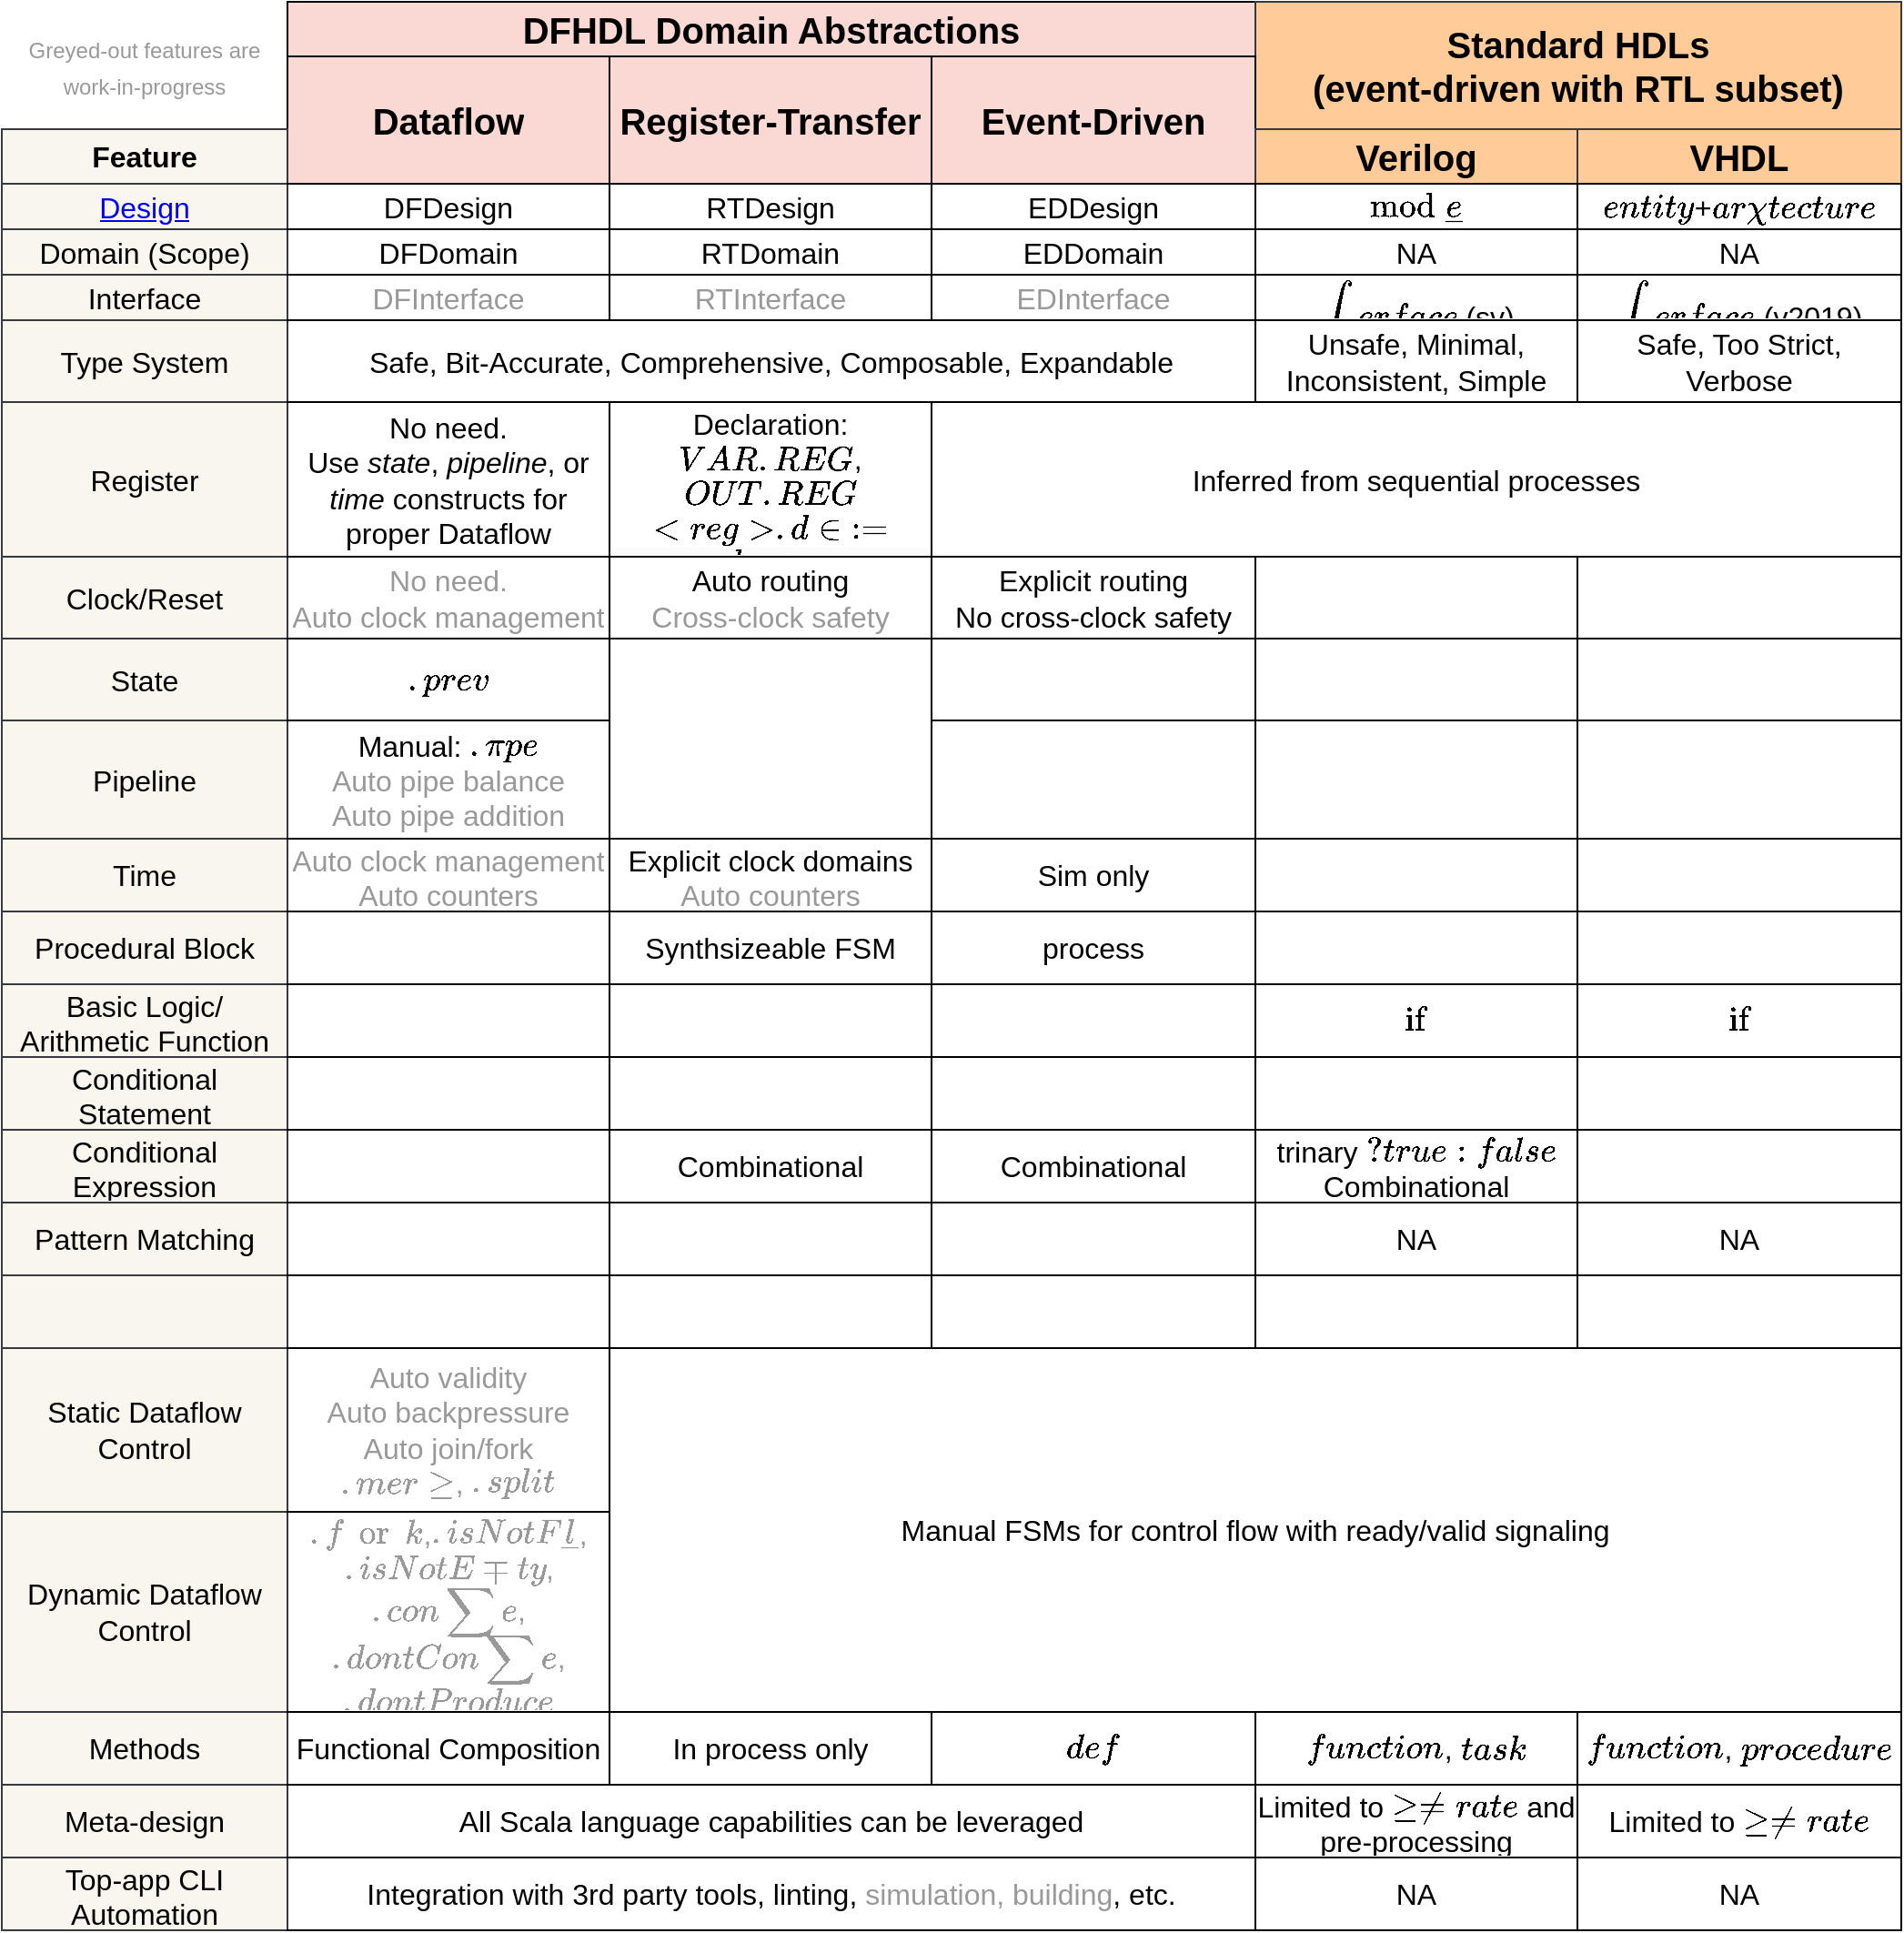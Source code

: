 <mxfile version="26.0.9">
  <diagram name="Page-1" id="v6HeHWmJRGANCmur4_ax">
    <mxGraphModel dx="1235" dy="1840" grid="1" gridSize="10" guides="1" tooltips="1" connect="1" arrows="1" fold="1" page="1" pageScale="1" pageWidth="850" pageHeight="1100" math="0" shadow="0">
      <root>
        <mxCell id="0" />
        <mxCell id="1" parent="0" />
        <mxCell id="En4MAmGqcagRObPAW1Tt-1" value="" style="shape=table;startSize=0;container=1;collapsible=0;childLayout=tableLayout;fontSize=16;movable=1;resizable=1;rotatable=1;deletable=1;editable=1;locked=0;connectable=1;rowLines=0;columnLines=0;swimlaneHead=0;swimlaneBody=0;top=0;bottom=0;left=0;rounded=0;" parent="1" vertex="1">
          <mxGeometry x="272" y="-900" width="1044" height="1060" as="geometry" />
        </mxCell>
        <mxCell id="En4MAmGqcagRObPAW1Tt-61" style="shape=tableRow;horizontal=0;startSize=0;swimlaneHead=0;swimlaneBody=0;strokeColor=inherit;top=0;left=0;bottom=0;right=0;collapsible=0;dropTarget=0;fillColor=none;points=[[0,0.5],[1,0.5]];portConstraint=eastwest;fontSize=16;shadow=0;" parent="En4MAmGqcagRObPAW1Tt-1" vertex="1">
          <mxGeometry width="1044" height="30" as="geometry" />
        </mxCell>
        <mxCell id="En4MAmGqcagRObPAW1Tt-62" value="&lt;span style=&quot;color: rgb(153, 153, 153); font-size: 12px;&quot;&gt;Greyed-out features are work-in-progress&lt;/span&gt;" style="shape=partialRectangle;html=1;whiteSpace=wrap;connectable=0;overflow=hidden;top=0;left=0;bottom=0;right=1;pointerEvents=1;fontSize=16;shadow=0;strokeWidth=0;perimeterSpacing=1;rowspan=2;colspan=1;" parent="En4MAmGqcagRObPAW1Tt-61" vertex="1">
          <mxGeometry width="157" height="70" as="geometry">
            <mxRectangle width="157" height="30" as="alternateBounds" />
          </mxGeometry>
        </mxCell>
        <mxCell id="En4MAmGqcagRObPAW1Tt-63" value="DFHDL Domain Abstractions" style="shape=partialRectangle;html=1;whiteSpace=wrap;connectable=0;strokeColor=light-dark(#000000, #ec8f82);overflow=hidden;fillColor=#fad9d5;top=1;left=1;bottom=1;right=1;pointerEvents=1;fontSize=20;shadow=0;fontStyle=1;rowspan=1;colspan=3;" parent="En4MAmGqcagRObPAW1Tt-61" vertex="1">
          <mxGeometry x="157" width="532" height="30" as="geometry">
            <mxRectangle width="177" height="30" as="alternateBounds" />
          </mxGeometry>
        </mxCell>
        <mxCell id="En4MAmGqcagRObPAW1Tt-64" style="shape=partialRectangle;html=1;whiteSpace=wrap;connectable=0;strokeColor=light-dark(#000000, #ec8f82);overflow=hidden;fillColor=#bac8d3;top=1;left=0;bottom=0;right=0;pointerEvents=1;fontSize=20;shadow=0;fontStyle=1" parent="En4MAmGqcagRObPAW1Tt-61" vertex="1" visible="0">
          <mxGeometry x="334" width="177" height="30" as="geometry">
            <mxRectangle width="177" height="30" as="alternateBounds" />
          </mxGeometry>
        </mxCell>
        <mxCell id="En4MAmGqcagRObPAW1Tt-65" style="shape=partialRectangle;html=1;whiteSpace=wrap;connectable=0;strokeColor=light-dark(#000000, #ec8f82);overflow=hidden;fillColor=#bac8d3;top=1;left=0;bottom=0;right=0;pointerEvents=1;fontSize=20;shadow=0;fontStyle=1" parent="En4MAmGqcagRObPAW1Tt-61" vertex="1" visible="0">
          <mxGeometry x="511" width="178" height="30" as="geometry">
            <mxRectangle width="178" height="30" as="alternateBounds" />
          </mxGeometry>
        </mxCell>
        <mxCell id="En4MAmGqcagRObPAW1Tt-97" value="Standard HDLs&lt;div&gt;(event-driven with RTL subset)&lt;/div&gt;" style="shape=partialRectangle;html=1;whiteSpace=wrap;connectable=0;strokeColor=#36393d;overflow=hidden;fillColor=#ffcc99;top=1;left=1;bottom=1;right=1;pointerEvents=1;fontSize=20;shadow=0;fontStyle=1;rowspan=2;colspan=2;" parent="En4MAmGqcagRObPAW1Tt-61" vertex="1">
          <mxGeometry x="689" width="355" height="70" as="geometry">
            <mxRectangle width="177" height="30" as="alternateBounds" />
          </mxGeometry>
        </mxCell>
        <mxCell id="En4MAmGqcagRObPAW1Tt-113" style="shape=partialRectangle;html=1;whiteSpace=wrap;connectable=0;strokeColor=inherit;overflow=hidden;fillColor=none;top=1;left=0;bottom=0;right=0;pointerEvents=1;fontSize=20;shadow=0;fontStyle=1" parent="En4MAmGqcagRObPAW1Tt-61" vertex="1" visible="0">
          <mxGeometry x="866" width="178" height="30" as="geometry">
            <mxRectangle width="178" height="30" as="alternateBounds" />
          </mxGeometry>
        </mxCell>
        <mxCell id="En4MAmGqcagRObPAW1Tt-76" style="shape=tableRow;horizontal=0;startSize=0;swimlaneHead=0;swimlaneBody=0;strokeColor=inherit;top=0;left=0;bottom=0;right=0;collapsible=0;dropTarget=0;fillColor=none;points=[[0,0.5],[1,0.5]];portConstraint=eastwest;fontSize=16;shadow=0;" parent="En4MAmGqcagRObPAW1Tt-1" vertex="1">
          <mxGeometry y="30" width="1044" height="40" as="geometry" />
        </mxCell>
        <mxCell id="En4MAmGqcagRObPAW1Tt-77" style="shape=partialRectangle;html=1;whiteSpace=wrap;connectable=0;strokeColor=inherit;overflow=hidden;fillColor=none;top=0;left=0;bottom=1;right=1;pointerEvents=1;fontSize=16;shadow=0;" parent="En4MAmGqcagRObPAW1Tt-76" vertex="1" visible="0">
          <mxGeometry width="157" height="40" as="geometry">
            <mxRectangle width="157" height="40" as="alternateBounds" />
          </mxGeometry>
        </mxCell>
        <mxCell id="En4MAmGqcagRObPAW1Tt-78" value="Dataflow" style="shape=partialRectangle;html=1;whiteSpace=wrap;connectable=0;strokeColor=light-dark(#000000, #ec8f82);overflow=hidden;fillColor=#fad9d5;top=1;left=1;bottom=1;right=1;pointerEvents=1;fontSize=20;shadow=0;fontStyle=1;rowspan=2;colspan=1;" parent="En4MAmGqcagRObPAW1Tt-76" vertex="1">
          <mxGeometry x="157" width="177" height="70" as="geometry">
            <mxRectangle width="177" height="40" as="alternateBounds" />
          </mxGeometry>
        </mxCell>
        <mxCell id="En4MAmGqcagRObPAW1Tt-79" value="&lt;span style=&quot;color: rgb(0, 0, 0); font-family: Helvetica; font-size: 20px; font-style: normal; font-variant-ligatures: normal; font-variant-caps: normal; font-weight: 700; letter-spacing: normal; orphans: 2; text-align: center; text-indent: 0px; text-transform: none; widows: 2; word-spacing: 0px; -webkit-text-stroke-width: 0px; white-space: normal; text-decoration-thickness: initial; text-decoration-style: initial; text-decoration-color: initial; float: none; display: inline !important;&quot;&gt;Register-Transfer&lt;/span&gt;" style="shape=partialRectangle;html=1;whiteSpace=wrap;connectable=0;strokeColor=light-dark(#000000, #ec8f82);overflow=hidden;fillColor=#fad9d5;top=1;left=1;bottom=1;right=1;pointerEvents=1;fontSize=20;shadow=0;fontStyle=1;rowspan=2;colspan=1;" parent="En4MAmGqcagRObPAW1Tt-76" vertex="1">
          <mxGeometry x="334" width="177" height="70" as="geometry">
            <mxRectangle width="177" height="40" as="alternateBounds" />
          </mxGeometry>
        </mxCell>
        <mxCell id="En4MAmGqcagRObPAW1Tt-80" value="&lt;span style=&quot;color: rgb(0, 0, 0); font-family: Helvetica; font-size: 20px; font-style: normal; font-variant-ligatures: normal; font-variant-caps: normal; font-weight: 700; letter-spacing: normal; orphans: 2; text-align: center; text-indent: 0px; text-transform: none; widows: 2; word-spacing: 0px; -webkit-text-stroke-width: 0px; white-space: normal; text-decoration-thickness: initial; text-decoration-style: initial; text-decoration-color: initial; float: none; display: inline !important;&quot;&gt;Event-Driven&lt;/span&gt;" style="shape=partialRectangle;html=1;whiteSpace=wrap;connectable=0;strokeColor=light-dark(#000000, #ec8f82);overflow=hidden;fillColor=#fad9d5;top=1;left=1;bottom=1;right=1;pointerEvents=1;fontSize=20;shadow=0;fontStyle=1;rowspan=2;colspan=1;" parent="En4MAmGqcagRObPAW1Tt-76" vertex="1">
          <mxGeometry x="511" width="178" height="70" as="geometry">
            <mxRectangle width="178" height="40" as="alternateBounds" />
          </mxGeometry>
        </mxCell>
        <mxCell id="En4MAmGqcagRObPAW1Tt-98" value="" style="shape=partialRectangle;html=1;whiteSpace=wrap;connectable=0;strokeColor=#23445d;overflow=hidden;fillColor=#bac8d3;top=1;left=0;bottom=1;right=1;pointerEvents=1;fontSize=20;shadow=0;fontStyle=1;" parent="En4MAmGqcagRObPAW1Tt-76" vertex="1" visible="0">
          <mxGeometry x="689" width="177" height="40" as="geometry">
            <mxRectangle width="177" height="40" as="alternateBounds" />
          </mxGeometry>
        </mxCell>
        <mxCell id="En4MAmGqcagRObPAW1Tt-114" value="" style="shape=partialRectangle;html=1;whiteSpace=wrap;connectable=0;strokeColor=inherit;overflow=hidden;fillColor=none;top=1;left=0;bottom=1;right=1;pointerEvents=1;fontSize=20;shadow=0;fontStyle=1;" parent="En4MAmGqcagRObPAW1Tt-76" vertex="1" visible="0">
          <mxGeometry x="866" width="178" height="40" as="geometry">
            <mxRectangle width="178" height="40" as="alternateBounds" />
          </mxGeometry>
        </mxCell>
        <mxCell id="En4MAmGqcagRObPAW1Tt-2" value="" style="shape=tableRow;horizontal=0;startSize=0;swimlaneHead=0;swimlaneBody=0;strokeColor=inherit;top=0;left=0;bottom=0;right=0;collapsible=0;dropTarget=0;fillColor=none;points=[[0,0.5],[1,0.5]];portConstraint=eastwest;fontSize=16;shadow=0;" parent="En4MAmGqcagRObPAW1Tt-1" vertex="1">
          <mxGeometry y="70" width="1044" height="30" as="geometry" />
        </mxCell>
        <mxCell id="En4MAmGqcagRObPAW1Tt-43" value="Feature" style="shape=partialRectangle;html=1;whiteSpace=wrap;connectable=0;strokeColor=#36393d;overflow=hidden;fillColor=#f9f7ed;top=1;left=1;bottom=1;right=1;pointerEvents=1;fontSize=16;shadow=0;fontStyle=1;" parent="En4MAmGqcagRObPAW1Tt-2" vertex="1">
          <mxGeometry width="157" height="30" as="geometry">
            <mxRectangle width="157" height="30" as="alternateBounds" />
          </mxGeometry>
        </mxCell>
        <mxCell id="En4MAmGqcagRObPAW1Tt-3" value="Dataflow" style="shape=partialRectangle;html=1;whiteSpace=wrap;connectable=0;strokeColor=#23445d;overflow=hidden;fillColor=#bac8d3;top=1;left=0;bottom=0;right=0;pointerEvents=1;fontSize=20;shadow=0;fontStyle=1" parent="En4MAmGqcagRObPAW1Tt-2" vertex="1" visible="0">
          <mxGeometry x="157" width="177" height="30" as="geometry">
            <mxRectangle width="177" height="30" as="alternateBounds" />
          </mxGeometry>
        </mxCell>
        <mxCell id="En4MAmGqcagRObPAW1Tt-4" value="" style="shape=partialRectangle;html=1;whiteSpace=wrap;connectable=0;strokeColor=#23445d;overflow=hidden;fillColor=#bac8d3;top=1;left=0;bottom=0;right=0;pointerEvents=1;fontSize=20;shadow=0;fontStyle=1" parent="En4MAmGqcagRObPAW1Tt-2" vertex="1" visible="0">
          <mxGeometry x="334" width="177" height="30" as="geometry">
            <mxRectangle width="177" height="30" as="alternateBounds" />
          </mxGeometry>
        </mxCell>
        <mxCell id="En4MAmGqcagRObPAW1Tt-5" value="" style="shape=partialRectangle;html=1;whiteSpace=wrap;connectable=0;strokeColor=#23445d;overflow=hidden;fillColor=#bac8d3;top=1;left=0;bottom=0;right=0;pointerEvents=1;fontSize=20;shadow=0;fontStyle=1" parent="En4MAmGqcagRObPAW1Tt-2" vertex="1" visible="0">
          <mxGeometry x="511" width="178" height="30" as="geometry">
            <mxRectangle width="178" height="30" as="alternateBounds" />
          </mxGeometry>
        </mxCell>
        <mxCell id="En4MAmGqcagRObPAW1Tt-99" value="Verilog" style="shape=partialRectangle;html=1;whiteSpace=wrap;connectable=0;strokeColor=#36393d;overflow=hidden;fillColor=#ffcc99;top=1;left=1;bottom=1;right=1;pointerEvents=1;fontSize=20;shadow=0;fontStyle=1" parent="En4MAmGqcagRObPAW1Tt-2" vertex="1">
          <mxGeometry x="689" width="177" height="30" as="geometry">
            <mxRectangle width="177" height="30" as="alternateBounds" />
          </mxGeometry>
        </mxCell>
        <mxCell id="En4MAmGqcagRObPAW1Tt-115" value="VHDL" style="shape=partialRectangle;html=1;whiteSpace=wrap;connectable=0;strokeColor=#36393d;overflow=hidden;fillColor=#ffcc99;top=1;left=1;bottom=1;right=1;pointerEvents=1;fontSize=20;shadow=0;fontStyle=1" parent="En4MAmGqcagRObPAW1Tt-2" vertex="1">
          <mxGeometry x="866" width="178" height="30" as="geometry">
            <mxRectangle width="178" height="30" as="alternateBounds" />
          </mxGeometry>
        </mxCell>
        <mxCell id="En4MAmGqcagRObPAW1Tt-10" value="" style="shape=tableRow;horizontal=0;startSize=0;swimlaneHead=0;swimlaneBody=0;strokeColor=inherit;top=0;left=0;bottom=0;right=0;collapsible=0;dropTarget=0;fillColor=none;points=[[0,0.5],[1,0.5]];portConstraint=eastwest;fontSize=16;shadow=0;" parent="En4MAmGqcagRObPAW1Tt-1" vertex="1">
          <mxGeometry y="100" width="1044" height="25" as="geometry" />
        </mxCell>
        <mxCell id="En4MAmGqcagRObPAW1Tt-44" value="&lt;a href=&quot;user-guide/design-hierarchy/#design-hierarchy&quot;&gt;Design&lt;/a&gt;" style="shape=partialRectangle;html=1;whiteSpace=wrap;connectable=0;strokeColor=#36393d;overflow=hidden;fillColor=#f9f7ed;top=1;left=1;bottom=1;right=1;pointerEvents=1;fontSize=16;shadow=0;" parent="En4MAmGqcagRObPAW1Tt-10" vertex="1">
          <mxGeometry width="157" height="25" as="geometry">
            <mxRectangle width="157" height="25" as="alternateBounds" />
          </mxGeometry>
        </mxCell>
        <mxCell id="En4MAmGqcagRObPAW1Tt-11" value="DFDesign" style="shape=partialRectangle;html=1;whiteSpace=wrap;connectable=0;strokeColor=inherit;overflow=hidden;fillColor=none;top=1;left=0;bottom=1;right=1;pointerEvents=1;fontSize=16;shadow=0;" parent="En4MAmGqcagRObPAW1Tt-10" vertex="1">
          <mxGeometry x="157" width="177" height="25" as="geometry">
            <mxRectangle width="177" height="25" as="alternateBounds" />
          </mxGeometry>
        </mxCell>
        <mxCell id="En4MAmGqcagRObPAW1Tt-12" value="RTDesign" style="shape=partialRectangle;html=1;whiteSpace=wrap;connectable=0;strokeColor=inherit;overflow=hidden;fillColor=none;top=1;left=0;bottom=1;right=1;pointerEvents=1;fontSize=16;shadow=0;" parent="En4MAmGqcagRObPAW1Tt-10" vertex="1">
          <mxGeometry x="334" width="177" height="25" as="geometry">
            <mxRectangle width="177" height="25" as="alternateBounds" />
          </mxGeometry>
        </mxCell>
        <mxCell id="En4MAmGqcagRObPAW1Tt-13" value="EDDesign" style="shape=partialRectangle;html=1;whiteSpace=wrap;connectable=0;strokeColor=inherit;overflow=hidden;fillColor=none;top=1;left=0;bottom=1;right=1;pointerEvents=1;fontSize=16;shadow=0;" parent="En4MAmGqcagRObPAW1Tt-10" vertex="1">
          <mxGeometry x="511" width="178" height="25" as="geometry">
            <mxRectangle width="178" height="25" as="alternateBounds" />
          </mxGeometry>
        </mxCell>
        <mxCell id="En4MAmGqcagRObPAW1Tt-100" value="`module`" style="shape=partialRectangle;html=1;whiteSpace=wrap;connectable=0;strokeColor=inherit;overflow=hidden;fillColor=none;top=1;left=0;bottom=1;right=1;pointerEvents=1;fontSize=16;shadow=0;" parent="En4MAmGqcagRObPAW1Tt-10" vertex="1">
          <mxGeometry x="689" width="177" height="25" as="geometry">
            <mxRectangle width="177" height="25" as="alternateBounds" />
          </mxGeometry>
        </mxCell>
        <mxCell id="En4MAmGqcagRObPAW1Tt-116" value="`entity`+`architecture`" style="shape=partialRectangle;html=1;whiteSpace=wrap;connectable=0;strokeColor=inherit;overflow=hidden;fillColor=none;top=1;left=0;bottom=1;right=1;pointerEvents=1;fontSize=16;shadow=0;" parent="En4MAmGqcagRObPAW1Tt-10" vertex="1">
          <mxGeometry x="866" width="178" height="25" as="geometry">
            <mxRectangle width="178" height="25" as="alternateBounds" />
          </mxGeometry>
        </mxCell>
        <mxCell id="En4MAmGqcagRObPAW1Tt-6" value="" style="shape=tableRow;horizontal=0;startSize=0;swimlaneHead=0;swimlaneBody=0;strokeColor=inherit;top=0;left=0;bottom=0;right=0;collapsible=0;dropTarget=0;fillColor=none;points=[[0,0.5],[1,0.5]];portConstraint=eastwest;fontSize=16;shadow=0;" parent="En4MAmGqcagRObPAW1Tt-1" vertex="1">
          <mxGeometry y="125" width="1044" height="25" as="geometry" />
        </mxCell>
        <mxCell id="En4MAmGqcagRObPAW1Tt-45" value="Domain (Scope)" style="shape=partialRectangle;html=1;whiteSpace=wrap;connectable=0;strokeColor=#36393d;overflow=hidden;fillColor=#f9f7ed;top=1;left=1;bottom=1;right=1;pointerEvents=1;fontSize=16;shadow=0;" parent="En4MAmGqcagRObPAW1Tt-6" vertex="1">
          <mxGeometry width="157" height="25" as="geometry">
            <mxRectangle width="157" height="25" as="alternateBounds" />
          </mxGeometry>
        </mxCell>
        <mxCell id="En4MAmGqcagRObPAW1Tt-7" value="DFDomain" style="shape=partialRectangle;html=1;whiteSpace=wrap;connectable=0;strokeColor=inherit;overflow=hidden;fillColor=none;top=1;left=0;bottom=1;right=1;pointerEvents=1;fontSize=16;shadow=0;" parent="En4MAmGqcagRObPAW1Tt-6" vertex="1">
          <mxGeometry x="157" width="177" height="25" as="geometry">
            <mxRectangle width="177" height="25" as="alternateBounds" />
          </mxGeometry>
        </mxCell>
        <mxCell id="En4MAmGqcagRObPAW1Tt-8" value="RTDomain" style="shape=partialRectangle;html=1;whiteSpace=wrap;connectable=0;strokeColor=inherit;overflow=hidden;fillColor=none;top=1;left=0;bottom=1;right=1;pointerEvents=1;fontSize=16;shadow=0;" parent="En4MAmGqcagRObPAW1Tt-6" vertex="1">
          <mxGeometry x="334" width="177" height="25" as="geometry">
            <mxRectangle width="177" height="25" as="alternateBounds" />
          </mxGeometry>
        </mxCell>
        <mxCell id="En4MAmGqcagRObPAW1Tt-9" value="EDDomain" style="shape=partialRectangle;html=1;whiteSpace=wrap;connectable=0;strokeColor=inherit;overflow=hidden;fillColor=none;top=1;left=0;bottom=1;right=1;pointerEvents=1;fontSize=16;shadow=0;" parent="En4MAmGqcagRObPAW1Tt-6" vertex="1">
          <mxGeometry x="511" width="178" height="25" as="geometry">
            <mxRectangle width="178" height="25" as="alternateBounds" />
          </mxGeometry>
        </mxCell>
        <mxCell id="En4MAmGqcagRObPAW1Tt-101" value="NA" style="shape=partialRectangle;html=1;whiteSpace=wrap;connectable=0;strokeColor=inherit;overflow=hidden;fillColor=none;top=1;left=0;bottom=1;right=1;pointerEvents=1;fontSize=16;shadow=0;" parent="En4MAmGqcagRObPAW1Tt-6" vertex="1">
          <mxGeometry x="689" width="177" height="25" as="geometry">
            <mxRectangle width="177" height="25" as="alternateBounds" />
          </mxGeometry>
        </mxCell>
        <mxCell id="En4MAmGqcagRObPAW1Tt-117" value="NA" style="shape=partialRectangle;html=1;whiteSpace=wrap;connectable=0;strokeColor=inherit;overflow=hidden;fillColor=none;top=1;left=0;bottom=1;right=1;pointerEvents=1;fontSize=16;shadow=0;" parent="En4MAmGqcagRObPAW1Tt-6" vertex="1">
          <mxGeometry x="866" width="178" height="25" as="geometry">
            <mxRectangle width="178" height="25" as="alternateBounds" />
          </mxGeometry>
        </mxCell>
        <mxCell id="En4MAmGqcagRObPAW1Tt-15" style="shape=tableRow;horizontal=0;startSize=0;swimlaneHead=0;swimlaneBody=0;strokeColor=inherit;top=0;left=0;bottom=0;right=0;collapsible=0;dropTarget=0;fillColor=none;points=[[0,0.5],[1,0.5]];portConstraint=eastwest;fontSize=16;shadow=0;fontColor=#CCCCCC;" parent="En4MAmGqcagRObPAW1Tt-1" vertex="1">
          <mxGeometry y="150" width="1044" height="25" as="geometry" />
        </mxCell>
        <mxCell id="En4MAmGqcagRObPAW1Tt-46" value="&lt;font style=&quot;&quot;&gt;Interface&lt;/font&gt;" style="shape=partialRectangle;html=1;whiteSpace=wrap;connectable=1;strokeColor=#36393d;overflow=hidden;fillColor=#f9f7ed;top=1;left=1;bottom=1;right=1;pointerEvents=1;fontSize=16;shadow=0;movable=1;resizable=1;rotatable=1;deletable=1;editable=1;locked=0;fixedWidth=0;fixDash=0;" parent="En4MAmGqcagRObPAW1Tt-15" vertex="1">
          <mxGeometry width="157" height="25" as="geometry">
            <mxRectangle width="157" height="25" as="alternateBounds" />
          </mxGeometry>
        </mxCell>
        <mxCell id="En4MAmGqcagRObPAW1Tt-16" value="&lt;font style=&quot;color: rgb(153, 153, 153);&quot;&gt;DFInterface&lt;/font&gt;" style="shape=partialRectangle;html=1;whiteSpace=wrap;connectable=1;strokeColor=inherit;overflow=hidden;fillColor=none;top=1;left=0;bottom=1;right=1;pointerEvents=1;fontSize=16;shadow=0;movable=1;resizable=1;rotatable=1;deletable=1;editable=1;locked=0;fixedWidth=0;fixDash=0;" parent="En4MAmGqcagRObPAW1Tt-15" vertex="1">
          <mxGeometry x="157" width="177" height="25" as="geometry">
            <mxRectangle width="177" height="25" as="alternateBounds" />
          </mxGeometry>
        </mxCell>
        <mxCell id="En4MAmGqcagRObPAW1Tt-17" value="&lt;font style=&quot;color: rgb(153, 153, 153);&quot;&gt;RTInterface&lt;/font&gt;" style="shape=partialRectangle;html=1;whiteSpace=wrap;connectable=1;strokeColor=inherit;overflow=hidden;fillColor=none;top=1;left=0;bottom=1;right=1;pointerEvents=1;fontSize=16;shadow=0;fontColor=default;movable=1;resizable=1;rotatable=1;deletable=1;editable=1;locked=0;fixedWidth=0;fixDash=0;" parent="En4MAmGqcagRObPAW1Tt-15" vertex="1">
          <mxGeometry x="334" width="177" height="25" as="geometry">
            <mxRectangle width="177" height="25" as="alternateBounds" />
          </mxGeometry>
        </mxCell>
        <mxCell id="En4MAmGqcagRObPAW1Tt-18" value="&lt;font style=&quot;color: rgb(153, 153, 153);&quot;&gt;EDInterface&lt;/font&gt;" style="shape=partialRectangle;html=1;whiteSpace=wrap;connectable=1;strokeColor=inherit;overflow=hidden;fillColor=none;top=1;left=0;bottom=1;right=1;pointerEvents=1;fontSize=16;shadow=0;movable=1;resizable=1;rotatable=1;deletable=1;editable=1;locked=0;fixedWidth=0;fixDash=0;" parent="En4MAmGqcagRObPAW1Tt-15" vertex="1">
          <mxGeometry x="511" width="178" height="25" as="geometry">
            <mxRectangle width="178" height="25" as="alternateBounds" />
          </mxGeometry>
        </mxCell>
        <mxCell id="En4MAmGqcagRObPAW1Tt-102" value="`interface` (sv)" style="shape=partialRectangle;html=1;whiteSpace=wrap;connectable=1;strokeColor=inherit;overflow=hidden;fillColor=none;top=1;left=0;bottom=1;right=1;pointerEvents=1;fontSize=16;shadow=0;movable=1;resizable=1;rotatable=1;deletable=1;editable=1;locked=0;fixedWidth=0;fixDash=0;" parent="En4MAmGqcagRObPAW1Tt-15" vertex="1">
          <mxGeometry x="689" width="177" height="25" as="geometry">
            <mxRectangle width="177" height="25" as="alternateBounds" />
          </mxGeometry>
        </mxCell>
        <mxCell id="En4MAmGqcagRObPAW1Tt-118" value="`interface` (v2019)" style="shape=partialRectangle;html=1;whiteSpace=wrap;connectable=1;strokeColor=inherit;overflow=hidden;fillColor=none;top=1;left=0;bottom=1;right=1;pointerEvents=1;fontSize=16;shadow=0;movable=1;resizable=1;rotatable=1;deletable=1;editable=1;locked=0;fixedWidth=0;fixDash=0;" parent="En4MAmGqcagRObPAW1Tt-15" vertex="1">
          <mxGeometry x="866" width="178" height="25" as="geometry">
            <mxRectangle width="178" height="25" as="alternateBounds" />
          </mxGeometry>
        </mxCell>
        <mxCell id="En4MAmGqcagRObPAW1Tt-92" style="shape=tableRow;horizontal=0;startSize=0;swimlaneHead=0;swimlaneBody=0;strokeColor=inherit;top=0;left=0;bottom=0;right=0;collapsible=0;dropTarget=0;fillColor=none;points=[[0,0.5],[1,0.5]];portConstraint=eastwest;shadow=0;" parent="En4MAmGqcagRObPAW1Tt-1" vertex="1">
          <mxGeometry y="175" width="1044" height="45" as="geometry" />
        </mxCell>
        <mxCell id="En4MAmGqcagRObPAW1Tt-93" value="Type System" style="shape=partialRectangle;html=1;whiteSpace=wrap;connectable=0;strokeColor=#36393d;overflow=hidden;fillColor=#f9f7ed;top=1;left=1;bottom=1;right=1;pointerEvents=1;fontSize=16;shadow=0;" parent="En4MAmGqcagRObPAW1Tt-92" vertex="1">
          <mxGeometry width="157" height="45" as="geometry">
            <mxRectangle width="157" height="45" as="alternateBounds" />
          </mxGeometry>
        </mxCell>
        <mxCell id="En4MAmGqcagRObPAW1Tt-94" value="Safe, Bit-Accurate, Comprehensive, Composable, Expandable" style="shape=partialRectangle;html=1;whiteSpace=wrap;connectable=0;strokeColor=inherit;overflow=hidden;fillColor=none;top=1;left=0;bottom=1;right=1;pointerEvents=1;fontSize=16;shadow=0;rowspan=1;colspan=3;" parent="En4MAmGqcagRObPAW1Tt-92" vertex="1">
          <mxGeometry x="157" width="532" height="45" as="geometry">
            <mxRectangle width="177" height="45" as="alternateBounds" />
          </mxGeometry>
        </mxCell>
        <mxCell id="En4MAmGqcagRObPAW1Tt-95" style="shape=partialRectangle;html=1;whiteSpace=wrap;connectable=0;strokeColor=inherit;overflow=hidden;fillColor=none;top=1;left=0;bottom=1;right=1;pointerEvents=1;fontSize=16;shadow=0;fontColor=default;" parent="En4MAmGqcagRObPAW1Tt-92" vertex="1" visible="0">
          <mxGeometry x="334" width="177" height="45" as="geometry">
            <mxRectangle width="177" height="45" as="alternateBounds" />
          </mxGeometry>
        </mxCell>
        <mxCell id="En4MAmGqcagRObPAW1Tt-96" style="shape=partialRectangle;html=1;whiteSpace=wrap;connectable=0;strokeColor=inherit;overflow=hidden;fillColor=none;top=1;left=0;bottom=1;right=1;pointerEvents=1;fontSize=16;shadow=0;" parent="En4MAmGqcagRObPAW1Tt-92" vertex="1" visible="0">
          <mxGeometry x="511" width="178" height="45" as="geometry">
            <mxRectangle width="178" height="45" as="alternateBounds" />
          </mxGeometry>
        </mxCell>
        <mxCell id="En4MAmGqcagRObPAW1Tt-103" value="Unsafe, Minimal, Inconsistent, Simple" style="shape=partialRectangle;html=1;whiteSpace=wrap;connectable=0;strokeColor=inherit;overflow=hidden;fillColor=none;top=1;left=0;bottom=1;right=1;pointerEvents=1;fontSize=16;shadow=0;" parent="En4MAmGqcagRObPAW1Tt-92" vertex="1">
          <mxGeometry x="689" width="177" height="45" as="geometry">
            <mxRectangle width="177" height="45" as="alternateBounds" />
          </mxGeometry>
        </mxCell>
        <mxCell id="En4MAmGqcagRObPAW1Tt-119" value="Safe, Too Strict, &lt;br&gt;Verbose" style="shape=partialRectangle;html=1;whiteSpace=wrap;connectable=0;strokeColor=inherit;overflow=hidden;fillColor=none;top=1;left=0;bottom=1;right=1;pointerEvents=1;fontSize=16;shadow=0;" parent="En4MAmGqcagRObPAW1Tt-92" vertex="1">
          <mxGeometry x="866" width="178" height="45" as="geometry">
            <mxRectangle width="178" height="45" as="alternateBounds" />
          </mxGeometry>
        </mxCell>
        <mxCell id="En4MAmGqcagRObPAW1Tt-174" style="shape=tableRow;horizontal=0;startSize=0;swimlaneHead=0;swimlaneBody=0;strokeColor=inherit;top=0;left=0;bottom=0;right=0;collapsible=0;dropTarget=0;fillColor=none;points=[[0,0.5],[1,0.5]];portConstraint=eastwest;shadow=0;" parent="En4MAmGqcagRObPAW1Tt-1" vertex="1">
          <mxGeometry y="220" width="1044" height="85" as="geometry" />
        </mxCell>
        <mxCell id="En4MAmGqcagRObPAW1Tt-175" value="Register" style="shape=partialRectangle;html=1;whiteSpace=wrap;connectable=0;strokeColor=#36393d;overflow=hidden;fillColor=#f9f7ed;top=1;left=1;bottom=1;right=1;pointerEvents=1;fontSize=16;shadow=0;" parent="En4MAmGqcagRObPAW1Tt-174" vertex="1">
          <mxGeometry width="157" height="85" as="geometry">
            <mxRectangle width="157" height="85" as="alternateBounds" />
          </mxGeometry>
        </mxCell>
        <mxCell id="En4MAmGqcagRObPAW1Tt-176" value="No need.&lt;div&gt;Use &lt;i&gt;state&lt;/i&gt;, &lt;i&gt;pipeline&lt;/i&gt;, or &lt;i&gt;time&lt;/i&gt; constructs for proper Dataflow&lt;/div&gt;" style="shape=partialRectangle;html=1;whiteSpace=wrap;connectable=0;strokeColor=inherit;overflow=hidden;fillColor=none;top=1;left=0;bottom=1;right=1;pointerEvents=1;fontSize=16;shadow=0;" parent="En4MAmGqcagRObPAW1Tt-174" vertex="1">
          <mxGeometry x="157" width="177" height="85" as="geometry">
            <mxRectangle width="177" height="85" as="alternateBounds" />
          </mxGeometry>
        </mxCell>
        <mxCell id="En4MAmGqcagRObPAW1Tt-177" value="Declaration:&lt;br&gt;`VAR.REG`, `OUT.REG`&lt;br&gt;`&amp;lt;reg&amp;gt;.din := `&lt;br&gt;&lt;div style=&quot;forced-color-adjust: none; font-family: Helvetica; font-size: 16px; font-style: normal; font-variant-ligatures: normal; font-variant-caps: normal; font-weight: 400; letter-spacing: normal; orphans: 2; text-align: center; text-indent: 0px; text-transform: none; widows: 2; word-spacing: 0px; -webkit-text-stroke-width: 0px; white-space: normal; background-color: rgb(251, 251, 251); text-decoration-thickness: initial; text-decoration-style: initial; text-decoration-color: initial; color: rgb(0, 0, 0);&quot;&gt;`&amp;lt;value&amp;gt;.reg`&lt;br&gt;&lt;/div&gt;" style="shape=partialRectangle;html=1;whiteSpace=wrap;connectable=0;strokeColor=inherit;overflow=hidden;fillColor=none;top=1;left=0;bottom=1;right=1;pointerEvents=1;fontSize=16;shadow=0;fontColor=default;" parent="En4MAmGqcagRObPAW1Tt-174" vertex="1">
          <mxGeometry x="334" width="177" height="85" as="geometry">
            <mxRectangle width="177" height="85" as="alternateBounds" />
          </mxGeometry>
        </mxCell>
        <mxCell id="En4MAmGqcagRObPAW1Tt-178" value="Inferred from sequential processes" style="shape=partialRectangle;html=1;whiteSpace=wrap;connectable=0;strokeColor=inherit;overflow=hidden;fillColor=none;top=1;left=0;bottom=1;right=1;pointerEvents=1;fontSize=16;shadow=0;rowspan=1;colspan=3;" parent="En4MAmGqcagRObPAW1Tt-174" vertex="1">
          <mxGeometry x="511" width="533" height="85" as="geometry">
            <mxRectangle width="178" height="85" as="alternateBounds" />
          </mxGeometry>
        </mxCell>
        <mxCell id="En4MAmGqcagRObPAW1Tt-179" style="shape=partialRectangle;html=1;whiteSpace=wrap;connectable=0;strokeColor=inherit;overflow=hidden;fillColor=none;top=1;left=0;bottom=1;right=1;pointerEvents=1;fontSize=16;shadow=0;" parent="En4MAmGqcagRObPAW1Tt-174" vertex="1" visible="0">
          <mxGeometry x="689" width="177" height="85" as="geometry">
            <mxRectangle width="177" height="85" as="alternateBounds" />
          </mxGeometry>
        </mxCell>
        <mxCell id="En4MAmGqcagRObPAW1Tt-180" style="shape=partialRectangle;html=1;whiteSpace=wrap;connectable=0;strokeColor=inherit;overflow=hidden;fillColor=none;top=1;left=0;bottom=1;right=1;pointerEvents=1;fontSize=16;shadow=0;" parent="En4MAmGqcagRObPAW1Tt-174" vertex="1" visible="0">
          <mxGeometry x="866" width="178" height="85" as="geometry">
            <mxRectangle width="178" height="85" as="alternateBounds" />
          </mxGeometry>
        </mxCell>
        <mxCell id="En4MAmGqcagRObPAW1Tt-183" style="shape=tableRow;horizontal=0;startSize=0;swimlaneHead=0;swimlaneBody=0;strokeColor=inherit;top=0;left=0;bottom=0;right=0;collapsible=0;dropTarget=0;fillColor=none;points=[[0,0.5],[1,0.5]];portConstraint=eastwest;shadow=0;" parent="En4MAmGqcagRObPAW1Tt-1" vertex="1">
          <mxGeometry y="305" width="1044" height="45" as="geometry" />
        </mxCell>
        <mxCell id="En4MAmGqcagRObPAW1Tt-184" value="Clock/Reset" style="shape=partialRectangle;html=1;whiteSpace=wrap;connectable=0;strokeColor=#36393d;overflow=hidden;fillColor=#f9f7ed;top=1;left=1;bottom=1;right=1;pointerEvents=1;fontSize=16;shadow=0;" parent="En4MAmGqcagRObPAW1Tt-183" vertex="1">
          <mxGeometry width="157" height="45" as="geometry">
            <mxRectangle width="157" height="45" as="alternateBounds" />
          </mxGeometry>
        </mxCell>
        <mxCell id="En4MAmGqcagRObPAW1Tt-185" value="No need.&lt;br&gt;Auto clock management" style="shape=partialRectangle;html=1;whiteSpace=wrap;connectable=0;strokeColor=inherit;overflow=hidden;fillColor=none;top=1;left=0;bottom=1;right=1;pointerEvents=1;fontSize=16;shadow=0;fontColor=#999999;" parent="En4MAmGqcagRObPAW1Tt-183" vertex="1">
          <mxGeometry x="157" width="177" height="45" as="geometry">
            <mxRectangle width="177" height="45" as="alternateBounds" />
          </mxGeometry>
        </mxCell>
        <mxCell id="En4MAmGqcagRObPAW1Tt-186" value="Auto routing&lt;br&gt;&lt;font style=&quot;color: rgb(153, 153, 153);&quot;&gt;Cross-clock safety&lt;/font&gt;" style="shape=partialRectangle;html=1;whiteSpace=wrap;connectable=0;strokeColor=inherit;overflow=hidden;fillColor=none;top=1;left=0;bottom=1;right=1;pointerEvents=1;fontSize=16;shadow=0;fontColor=default;" parent="En4MAmGqcagRObPAW1Tt-183" vertex="1">
          <mxGeometry x="334" width="177" height="45" as="geometry">
            <mxRectangle width="177" height="45" as="alternateBounds" />
          </mxGeometry>
        </mxCell>
        <mxCell id="En4MAmGqcagRObPAW1Tt-187" value="Explicit routing&lt;br&gt;No cross-clock safety" style="shape=partialRectangle;html=1;whiteSpace=wrap;connectable=0;strokeColor=inherit;overflow=hidden;fillColor=none;top=1;left=0;bottom=1;right=1;pointerEvents=1;fontSize=16;shadow=0;" parent="En4MAmGqcagRObPAW1Tt-183" vertex="1">
          <mxGeometry x="511" width="178" height="45" as="geometry">
            <mxRectangle width="178" height="45" as="alternateBounds" />
          </mxGeometry>
        </mxCell>
        <mxCell id="En4MAmGqcagRObPAW1Tt-188" style="shape=partialRectangle;html=1;whiteSpace=wrap;connectable=0;strokeColor=inherit;overflow=hidden;fillColor=none;top=1;left=0;bottom=1;right=1;pointerEvents=1;fontSize=16;shadow=0;" parent="En4MAmGqcagRObPAW1Tt-183" vertex="1">
          <mxGeometry x="689" width="177" height="45" as="geometry">
            <mxRectangle width="177" height="45" as="alternateBounds" />
          </mxGeometry>
        </mxCell>
        <mxCell id="En4MAmGqcagRObPAW1Tt-189" style="shape=partialRectangle;html=1;whiteSpace=wrap;connectable=0;strokeColor=inherit;overflow=hidden;fillColor=none;top=1;left=0;bottom=1;right=1;pointerEvents=1;fontSize=16;shadow=0;" parent="En4MAmGqcagRObPAW1Tt-183" vertex="1">
          <mxGeometry x="866" width="178" height="45" as="geometry">
            <mxRectangle width="178" height="45" as="alternateBounds" />
          </mxGeometry>
        </mxCell>
        <mxCell id="En4MAmGqcagRObPAW1Tt-19" style="shape=tableRow;horizontal=0;startSize=0;swimlaneHead=0;swimlaneBody=0;strokeColor=inherit;top=0;left=0;bottom=0;right=0;collapsible=0;dropTarget=0;fillColor=none;points=[[0,0.5],[1,0.5]];portConstraint=eastwest;shadow=0;" parent="En4MAmGqcagRObPAW1Tt-1" vertex="1">
          <mxGeometry y="350" width="1044" height="45" as="geometry" />
        </mxCell>
        <mxCell id="En4MAmGqcagRObPAW1Tt-47" value="State" style="shape=partialRectangle;html=1;whiteSpace=wrap;connectable=0;strokeColor=#36393d;overflow=hidden;fillColor=#f9f7ed;top=1;left=1;bottom=1;right=1;pointerEvents=1;fontSize=16;shadow=0;" parent="En4MAmGqcagRObPAW1Tt-19" vertex="1">
          <mxGeometry width="157" height="45" as="geometry">
            <mxRectangle width="157" height="45" as="alternateBounds" />
          </mxGeometry>
        </mxCell>
        <mxCell id="En4MAmGqcagRObPAW1Tt-20" value="`.prev`" style="shape=partialRectangle;html=1;whiteSpace=wrap;connectable=0;strokeColor=inherit;overflow=hidden;fillColor=none;top=1;left=0;bottom=1;right=1;pointerEvents=1;fontSize=16;shadow=0;" parent="En4MAmGqcagRObPAW1Tt-19" vertex="1">
          <mxGeometry x="157" width="177" height="45" as="geometry">
            <mxRectangle width="177" height="45" as="alternateBounds" />
          </mxGeometry>
        </mxCell>
        <mxCell id="En4MAmGqcagRObPAW1Tt-21" value="" style="shape=partialRectangle;html=1;whiteSpace=wrap;connectable=0;strokeColor=inherit;overflow=hidden;fillColor=none;top=1;left=0;bottom=1;right=1;pointerEvents=1;fontSize=16;shadow=0;fontColor=default;rowspan=2;colspan=1;" parent="En4MAmGqcagRObPAW1Tt-19" vertex="1">
          <mxGeometry x="334" width="177" height="110" as="geometry">
            <mxRectangle width="177" height="45" as="alternateBounds" />
          </mxGeometry>
        </mxCell>
        <mxCell id="En4MAmGqcagRObPAW1Tt-22" style="shape=partialRectangle;html=1;whiteSpace=wrap;connectable=0;strokeColor=inherit;overflow=hidden;fillColor=none;top=1;left=0;bottom=1;right=1;pointerEvents=1;fontSize=16;shadow=0;" parent="En4MAmGqcagRObPAW1Tt-19" vertex="1">
          <mxGeometry x="511" width="178" height="45" as="geometry">
            <mxRectangle width="178" height="45" as="alternateBounds" />
          </mxGeometry>
        </mxCell>
        <mxCell id="En4MAmGqcagRObPAW1Tt-104" style="shape=partialRectangle;html=1;whiteSpace=wrap;connectable=0;strokeColor=inherit;overflow=hidden;fillColor=none;top=1;left=0;bottom=1;right=1;pointerEvents=1;fontSize=16;shadow=0;" parent="En4MAmGqcagRObPAW1Tt-19" vertex="1">
          <mxGeometry x="689" width="177" height="45" as="geometry">
            <mxRectangle width="177" height="45" as="alternateBounds" />
          </mxGeometry>
        </mxCell>
        <mxCell id="En4MAmGqcagRObPAW1Tt-120" style="shape=partialRectangle;html=1;whiteSpace=wrap;connectable=0;strokeColor=inherit;overflow=hidden;fillColor=none;top=1;left=0;bottom=1;right=1;pointerEvents=1;fontSize=16;shadow=0;" parent="En4MAmGqcagRObPAW1Tt-19" vertex="1">
          <mxGeometry x="866" width="178" height="45" as="geometry">
            <mxRectangle width="178" height="45" as="alternateBounds" />
          </mxGeometry>
        </mxCell>
        <mxCell id="En4MAmGqcagRObPAW1Tt-23" style="shape=tableRow;horizontal=0;startSize=0;swimlaneHead=0;swimlaneBody=0;strokeColor=inherit;top=0;left=0;bottom=0;right=0;collapsible=0;dropTarget=0;fillColor=none;points=[[0,0.5],[1,0.5]];portConstraint=eastwest;fontSize=16;shadow=0;" parent="En4MAmGqcagRObPAW1Tt-1" vertex="1">
          <mxGeometry y="395" width="1044" height="65" as="geometry" />
        </mxCell>
        <mxCell id="En4MAmGqcagRObPAW1Tt-48" value="Pipeline" style="shape=partialRectangle;html=1;whiteSpace=wrap;connectable=0;strokeColor=#36393d;overflow=hidden;fillColor=#f9f7ed;top=1;left=1;bottom=1;right=1;pointerEvents=1;fontSize=16;shadow=0;" parent="En4MAmGqcagRObPAW1Tt-23" vertex="1">
          <mxGeometry width="157" height="65" as="geometry">
            <mxRectangle width="157" height="65" as="alternateBounds" />
          </mxGeometry>
        </mxCell>
        <mxCell id="En4MAmGqcagRObPAW1Tt-24" value="Manual: `.pipe`&lt;br&gt;&lt;font style=&quot;color: rgb(153, 153, 153);&quot;&gt;Auto pipe balance&lt;br&gt;Auto pipe addition&lt;/font&gt;" style="shape=partialRectangle;html=1;whiteSpace=wrap;connectable=0;strokeColor=inherit;overflow=hidden;fillColor=none;top=1;left=0;bottom=1;right=1;pointerEvents=1;fontSize=16;shadow=0;" parent="En4MAmGqcagRObPAW1Tt-23" vertex="1">
          <mxGeometry x="157" width="177" height="65" as="geometry">
            <mxRectangle width="177" height="65" as="alternateBounds" />
          </mxGeometry>
        </mxCell>
        <mxCell id="En4MAmGqcagRObPAW1Tt-25" value=".reg" style="shape=partialRectangle;html=1;whiteSpace=wrap;connectable=0;strokeColor=inherit;overflow=hidden;fillColor=none;top=1;left=0;bottom=0;right=0;pointerEvents=1;fontSize=16;shadow=0;" parent="En4MAmGqcagRObPAW1Tt-23" vertex="1" visible="0">
          <mxGeometry x="334" width="177" height="65" as="geometry">
            <mxRectangle width="177" height="65" as="alternateBounds" />
          </mxGeometry>
        </mxCell>
        <mxCell id="En4MAmGqcagRObPAW1Tt-26" style="shape=partialRectangle;html=1;whiteSpace=wrap;connectable=0;strokeColor=inherit;overflow=hidden;fillColor=none;top=1;left=0;bottom=1;right=1;pointerEvents=1;fontSize=16;shadow=0;" parent="En4MAmGqcagRObPAW1Tt-23" vertex="1">
          <mxGeometry x="511" width="178" height="65" as="geometry">
            <mxRectangle width="178" height="65" as="alternateBounds" />
          </mxGeometry>
        </mxCell>
        <mxCell id="En4MAmGqcagRObPAW1Tt-105" style="shape=partialRectangle;html=1;whiteSpace=wrap;connectable=0;strokeColor=inherit;overflow=hidden;fillColor=none;top=1;left=0;bottom=1;right=1;pointerEvents=1;fontSize=16;shadow=0;" parent="En4MAmGqcagRObPAW1Tt-23" vertex="1">
          <mxGeometry x="689" width="177" height="65" as="geometry">
            <mxRectangle width="177" height="65" as="alternateBounds" />
          </mxGeometry>
        </mxCell>
        <mxCell id="En4MAmGqcagRObPAW1Tt-121" style="shape=partialRectangle;html=1;whiteSpace=wrap;connectable=0;strokeColor=inherit;overflow=hidden;fillColor=none;top=1;left=0;bottom=1;right=1;pointerEvents=1;fontSize=16;shadow=0;" parent="En4MAmGqcagRObPAW1Tt-23" vertex="1">
          <mxGeometry x="866" width="178" height="65" as="geometry">
            <mxRectangle width="178" height="65" as="alternateBounds" />
          </mxGeometry>
        </mxCell>
        <mxCell id="En4MAmGqcagRObPAW1Tt-87" style="shape=tableRow;horizontal=0;startSize=0;swimlaneHead=0;swimlaneBody=0;strokeColor=inherit;top=0;left=0;bottom=0;right=0;collapsible=0;dropTarget=0;fillColor=none;points=[[0,0.5],[1,0.5]];portConstraint=eastwest;fontSize=16;shadow=0;" parent="En4MAmGqcagRObPAW1Tt-1" vertex="1">
          <mxGeometry y="460" width="1044" height="40" as="geometry" />
        </mxCell>
        <mxCell id="En4MAmGqcagRObPAW1Tt-88" value="Time" style="shape=partialRectangle;html=1;whiteSpace=wrap;connectable=0;strokeColor=#36393d;overflow=hidden;fillColor=#f9f7ed;top=1;left=1;bottom=1;right=1;pointerEvents=1;fontSize=16;shadow=0;" parent="En4MAmGqcagRObPAW1Tt-87" vertex="1">
          <mxGeometry width="157" height="40" as="geometry">
            <mxRectangle width="157" height="40" as="alternateBounds" />
          </mxGeometry>
        </mxCell>
        <mxCell id="En4MAmGqcagRObPAW1Tt-89" value="Auto clock management&lt;br&gt;Auto counters" style="shape=partialRectangle;html=1;whiteSpace=wrap;connectable=0;strokeColor=inherit;overflow=hidden;fillColor=none;top=1;left=0;bottom=1;right=1;pointerEvents=1;fontSize=16;shadow=0;fontColor=#999999;" parent="En4MAmGqcagRObPAW1Tt-87" vertex="1">
          <mxGeometry x="157" width="177" height="40" as="geometry">
            <mxRectangle width="177" height="40" as="alternateBounds" />
          </mxGeometry>
        </mxCell>
        <mxCell id="En4MAmGqcagRObPAW1Tt-90" value="Explicit clock domains&lt;br&gt;&lt;font style=&quot;color: rgb(153, 153, 153);&quot;&gt;Auto counters&lt;/font&gt;" style="shape=partialRectangle;html=1;whiteSpace=wrap;connectable=0;strokeColor=inherit;overflow=hidden;fillColor=none;top=1;left=0;bottom=1;right=1;pointerEvents=1;fontSize=16;shadow=0;" parent="En4MAmGqcagRObPAW1Tt-87" vertex="1">
          <mxGeometry x="334" width="177" height="40" as="geometry">
            <mxRectangle width="177" height="40" as="alternateBounds" />
          </mxGeometry>
        </mxCell>
        <mxCell id="En4MAmGqcagRObPAW1Tt-91" value="Sim only" style="shape=partialRectangle;html=1;whiteSpace=wrap;connectable=0;strokeColor=inherit;overflow=hidden;fillColor=none;top=1;left=0;bottom=1;right=1;pointerEvents=1;fontSize=16;shadow=0;" parent="En4MAmGqcagRObPAW1Tt-87" vertex="1">
          <mxGeometry x="511" width="178" height="40" as="geometry">
            <mxRectangle width="178" height="40" as="alternateBounds" />
          </mxGeometry>
        </mxCell>
        <mxCell id="En4MAmGqcagRObPAW1Tt-106" style="shape=partialRectangle;html=1;whiteSpace=wrap;connectable=0;strokeColor=inherit;overflow=hidden;fillColor=none;top=1;left=0;bottom=1;right=1;pointerEvents=1;fontSize=16;shadow=0;" parent="En4MAmGqcagRObPAW1Tt-87" vertex="1">
          <mxGeometry x="689" width="177" height="40" as="geometry">
            <mxRectangle width="177" height="40" as="alternateBounds" />
          </mxGeometry>
        </mxCell>
        <mxCell id="En4MAmGqcagRObPAW1Tt-122" style="shape=partialRectangle;html=1;whiteSpace=wrap;connectable=0;strokeColor=inherit;overflow=hidden;fillColor=none;top=1;left=0;bottom=1;right=1;pointerEvents=1;fontSize=16;shadow=0;" parent="En4MAmGqcagRObPAW1Tt-87" vertex="1">
          <mxGeometry x="866" width="178" height="40" as="geometry">
            <mxRectangle width="178" height="40" as="alternateBounds" />
          </mxGeometry>
        </mxCell>
        <mxCell id="En4MAmGqcagRObPAW1Tt-27" style="shape=tableRow;horizontal=0;startSize=0;swimlaneHead=0;swimlaneBody=0;strokeColor=inherit;top=0;left=0;bottom=0;right=0;collapsible=0;dropTarget=0;fillColor=none;points=[[0,0.5],[1,0.5]];portConstraint=eastwest;fontSize=16;shadow=0;" parent="En4MAmGqcagRObPAW1Tt-1" vertex="1">
          <mxGeometry y="500" width="1044" height="40" as="geometry" />
        </mxCell>
        <mxCell id="En4MAmGqcagRObPAW1Tt-49" value="Procedural Block" style="shape=partialRectangle;html=1;whiteSpace=wrap;connectable=0;strokeColor=#36393d;overflow=hidden;fillColor=#f9f7ed;top=1;left=1;bottom=1;right=1;pointerEvents=1;fontSize=16;shadow=0;" parent="En4MAmGqcagRObPAW1Tt-27" vertex="1">
          <mxGeometry width="157" height="40" as="geometry">
            <mxRectangle width="157" height="40" as="alternateBounds" />
          </mxGeometry>
        </mxCell>
        <mxCell id="En4MAmGqcagRObPAW1Tt-28" style="shape=partialRectangle;html=1;whiteSpace=wrap;connectable=0;strokeColor=inherit;overflow=hidden;fillColor=none;top=1;left=0;bottom=1;right=1;pointerEvents=1;fontSize=16;shadow=0;" parent="En4MAmGqcagRObPAW1Tt-27" vertex="1">
          <mxGeometry x="157" width="177" height="40" as="geometry">
            <mxRectangle width="177" height="40" as="alternateBounds" />
          </mxGeometry>
        </mxCell>
        <mxCell id="En4MAmGqcagRObPAW1Tt-29" value="Synthsizeable FSM" style="shape=partialRectangle;html=1;whiteSpace=wrap;connectable=0;strokeColor=inherit;overflow=hidden;fillColor=none;top=1;left=0;bottom=1;right=1;pointerEvents=1;fontSize=16;shadow=0;" parent="En4MAmGqcagRObPAW1Tt-27" vertex="1">
          <mxGeometry x="334" width="177" height="40" as="geometry">
            <mxRectangle width="177" height="40" as="alternateBounds" />
          </mxGeometry>
        </mxCell>
        <mxCell id="En4MAmGqcagRObPAW1Tt-30" value="process" style="shape=partialRectangle;html=1;whiteSpace=wrap;connectable=0;strokeColor=inherit;overflow=hidden;fillColor=none;top=1;left=0;bottom=1;right=1;pointerEvents=1;fontSize=16;shadow=0;" parent="En4MAmGqcagRObPAW1Tt-27" vertex="1">
          <mxGeometry x="511" width="178" height="40" as="geometry">
            <mxRectangle width="178" height="40" as="alternateBounds" />
          </mxGeometry>
        </mxCell>
        <mxCell id="En4MAmGqcagRObPAW1Tt-107" style="shape=partialRectangle;html=1;whiteSpace=wrap;connectable=0;strokeColor=inherit;overflow=hidden;fillColor=none;top=1;left=0;bottom=1;right=1;pointerEvents=1;fontSize=16;shadow=0;" parent="En4MAmGqcagRObPAW1Tt-27" vertex="1">
          <mxGeometry x="689" width="177" height="40" as="geometry">
            <mxRectangle width="177" height="40" as="alternateBounds" />
          </mxGeometry>
        </mxCell>
        <mxCell id="En4MAmGqcagRObPAW1Tt-123" style="shape=partialRectangle;html=1;whiteSpace=wrap;connectable=0;strokeColor=inherit;overflow=hidden;fillColor=none;top=1;left=0;bottom=1;right=1;pointerEvents=1;fontSize=16;shadow=0;" parent="En4MAmGqcagRObPAW1Tt-27" vertex="1">
          <mxGeometry x="866" width="178" height="40" as="geometry">
            <mxRectangle width="178" height="40" as="alternateBounds" />
          </mxGeometry>
        </mxCell>
        <mxCell id="En4MAmGqcagRObPAW1Tt-31" style="shape=tableRow;horizontal=0;startSize=0;swimlaneHead=0;swimlaneBody=0;strokeColor=inherit;top=0;left=0;bottom=0;right=0;collapsible=0;dropTarget=0;fillColor=none;points=[[0,0.5],[1,0.5]];portConstraint=eastwest;fontSize=16;shadow=0;" parent="En4MAmGqcagRObPAW1Tt-1" vertex="1">
          <mxGeometry y="540" width="1044" height="40" as="geometry" />
        </mxCell>
        <mxCell id="En4MAmGqcagRObPAW1Tt-50" value="Basic Logic/ Arithmetic Function" style="shape=partialRectangle;html=1;whiteSpace=wrap;connectable=0;strokeColor=#36393d;overflow=hidden;fillColor=#f9f7ed;top=1;left=1;bottom=1;right=1;pointerEvents=1;fontSize=16;shadow=0;" parent="En4MAmGqcagRObPAW1Tt-31" vertex="1">
          <mxGeometry width="157" height="40" as="geometry">
            <mxRectangle width="157" height="40" as="alternateBounds" />
          </mxGeometry>
        </mxCell>
        <mxCell id="En4MAmGqcagRObPAW1Tt-32" style="shape=partialRectangle;html=1;whiteSpace=wrap;connectable=0;strokeColor=inherit;overflow=hidden;fillColor=none;top=1;left=0;bottom=1;right=1;pointerEvents=1;fontSize=16;shadow=0;" parent="En4MAmGqcagRObPAW1Tt-31" vertex="1">
          <mxGeometry x="157" width="177" height="40" as="geometry">
            <mxRectangle width="177" height="40" as="alternateBounds" />
          </mxGeometry>
        </mxCell>
        <mxCell id="En4MAmGqcagRObPAW1Tt-33" style="shape=partialRectangle;html=1;whiteSpace=wrap;connectable=0;strokeColor=inherit;overflow=hidden;fillColor=none;top=1;left=0;bottom=1;right=1;pointerEvents=1;fontSize=16;shadow=0;" parent="En4MAmGqcagRObPAW1Tt-31" vertex="1">
          <mxGeometry x="334" width="177" height="40" as="geometry">
            <mxRectangle width="177" height="40" as="alternateBounds" />
          </mxGeometry>
        </mxCell>
        <mxCell id="En4MAmGqcagRObPAW1Tt-34" style="shape=partialRectangle;html=1;whiteSpace=wrap;connectable=0;strokeColor=inherit;overflow=hidden;fillColor=none;top=1;left=0;bottom=1;right=1;pointerEvents=1;fontSize=16;shadow=0;" parent="En4MAmGqcagRObPAW1Tt-31" vertex="1">
          <mxGeometry x="511" width="178" height="40" as="geometry">
            <mxRectangle width="178" height="40" as="alternateBounds" />
          </mxGeometry>
        </mxCell>
        <mxCell id="En4MAmGqcagRObPAW1Tt-108" value="`if`" style="shape=partialRectangle;html=1;whiteSpace=wrap;connectable=0;strokeColor=inherit;overflow=hidden;fillColor=none;top=1;left=0;bottom=1;right=1;pointerEvents=1;fontSize=16;shadow=0;" parent="En4MAmGqcagRObPAW1Tt-31" vertex="1">
          <mxGeometry x="689" width="177" height="40" as="geometry">
            <mxRectangle width="177" height="40" as="alternateBounds" />
          </mxGeometry>
        </mxCell>
        <mxCell id="En4MAmGqcagRObPAW1Tt-124" value="`if`" style="shape=partialRectangle;html=1;whiteSpace=wrap;connectable=0;strokeColor=inherit;overflow=hidden;fillColor=none;top=1;left=0;bottom=1;right=1;pointerEvents=1;fontSize=16;shadow=0;" parent="En4MAmGqcagRObPAW1Tt-31" vertex="1">
          <mxGeometry x="866" width="178" height="40" as="geometry">
            <mxRectangle width="178" height="40" as="alternateBounds" />
          </mxGeometry>
        </mxCell>
        <mxCell id="F6W3fQ8F5Q1FyzpoZ1Yp-8" style="shape=tableRow;horizontal=0;startSize=0;swimlaneHead=0;swimlaneBody=0;strokeColor=inherit;top=0;left=0;bottom=0;right=0;collapsible=0;dropTarget=0;fillColor=none;points=[[0,0.5],[1,0.5]];portConstraint=eastwest;fontSize=16;shadow=0;" vertex="1" parent="En4MAmGqcagRObPAW1Tt-1">
          <mxGeometry y="580" width="1044" height="40" as="geometry" />
        </mxCell>
        <mxCell id="F6W3fQ8F5Q1FyzpoZ1Yp-9" value="Conditional Statement" style="shape=partialRectangle;html=1;whiteSpace=wrap;connectable=0;strokeColor=#36393d;overflow=hidden;fillColor=#f9f7ed;top=1;left=1;bottom=1;right=1;pointerEvents=1;fontSize=16;shadow=0;" vertex="1" parent="F6W3fQ8F5Q1FyzpoZ1Yp-8">
          <mxGeometry width="157" height="40" as="geometry">
            <mxRectangle width="157" height="40" as="alternateBounds" />
          </mxGeometry>
        </mxCell>
        <mxCell id="F6W3fQ8F5Q1FyzpoZ1Yp-10" style="shape=partialRectangle;html=1;whiteSpace=wrap;connectable=0;strokeColor=inherit;overflow=hidden;fillColor=none;top=1;left=0;bottom=1;right=1;pointerEvents=1;fontSize=16;shadow=0;" vertex="1" parent="F6W3fQ8F5Q1FyzpoZ1Yp-8">
          <mxGeometry x="157" width="177" height="40" as="geometry">
            <mxRectangle width="177" height="40" as="alternateBounds" />
          </mxGeometry>
        </mxCell>
        <mxCell id="F6W3fQ8F5Q1FyzpoZ1Yp-11" style="shape=partialRectangle;html=1;whiteSpace=wrap;connectable=0;strokeColor=inherit;overflow=hidden;fillColor=none;top=1;left=0;bottom=1;right=1;pointerEvents=1;fontSize=16;shadow=0;" vertex="1" parent="F6W3fQ8F5Q1FyzpoZ1Yp-8">
          <mxGeometry x="334" width="177" height="40" as="geometry">
            <mxRectangle width="177" height="40" as="alternateBounds" />
          </mxGeometry>
        </mxCell>
        <mxCell id="F6W3fQ8F5Q1FyzpoZ1Yp-12" style="shape=partialRectangle;html=1;whiteSpace=wrap;connectable=0;strokeColor=inherit;overflow=hidden;fillColor=none;top=1;left=0;bottom=1;right=1;pointerEvents=1;fontSize=16;shadow=0;" vertex="1" parent="F6W3fQ8F5Q1FyzpoZ1Yp-8">
          <mxGeometry x="511" width="178" height="40" as="geometry">
            <mxRectangle width="178" height="40" as="alternateBounds" />
          </mxGeometry>
        </mxCell>
        <mxCell id="F6W3fQ8F5Q1FyzpoZ1Yp-13" style="shape=partialRectangle;html=1;whiteSpace=wrap;connectable=0;strokeColor=inherit;overflow=hidden;fillColor=none;top=1;left=0;bottom=1;right=1;pointerEvents=1;fontSize=16;shadow=0;" vertex="1" parent="F6W3fQ8F5Q1FyzpoZ1Yp-8">
          <mxGeometry x="689" width="177" height="40" as="geometry">
            <mxRectangle width="177" height="40" as="alternateBounds" />
          </mxGeometry>
        </mxCell>
        <mxCell id="F6W3fQ8F5Q1FyzpoZ1Yp-14" style="shape=partialRectangle;html=1;whiteSpace=wrap;connectable=0;strokeColor=inherit;overflow=hidden;fillColor=none;top=1;left=0;bottom=1;right=1;pointerEvents=1;fontSize=16;shadow=0;" vertex="1" parent="F6W3fQ8F5Q1FyzpoZ1Yp-8">
          <mxGeometry x="866" width="178" height="40" as="geometry">
            <mxRectangle width="178" height="40" as="alternateBounds" />
          </mxGeometry>
        </mxCell>
        <mxCell id="En4MAmGqcagRObPAW1Tt-35" style="shape=tableRow;horizontal=0;startSize=0;swimlaneHead=0;swimlaneBody=0;strokeColor=inherit;top=0;left=0;bottom=0;right=0;collapsible=0;dropTarget=0;fillColor=none;points=[[0,0.5],[1,0.5]];portConstraint=eastwest;fontSize=16;shadow=0;" parent="En4MAmGqcagRObPAW1Tt-1" vertex="1">
          <mxGeometry y="620" width="1044" height="40" as="geometry" />
        </mxCell>
        <mxCell id="En4MAmGqcagRObPAW1Tt-51" value="Conditional Expression" style="shape=partialRectangle;html=1;whiteSpace=wrap;connectable=0;strokeColor=#36393d;overflow=hidden;fillColor=#f9f7ed;top=1;left=1;bottom=1;right=1;pointerEvents=1;fontSize=16;shadow=0;" parent="En4MAmGqcagRObPAW1Tt-35" vertex="1">
          <mxGeometry width="157" height="40" as="geometry">
            <mxRectangle width="157" height="40" as="alternateBounds" />
          </mxGeometry>
        </mxCell>
        <mxCell id="En4MAmGqcagRObPAW1Tt-36" style="shape=partialRectangle;html=1;whiteSpace=wrap;connectable=0;strokeColor=inherit;overflow=hidden;fillColor=none;top=1;left=0;bottom=1;right=1;pointerEvents=1;fontSize=16;shadow=0;" parent="En4MAmGqcagRObPAW1Tt-35" vertex="1">
          <mxGeometry x="157" width="177" height="40" as="geometry">
            <mxRectangle width="177" height="40" as="alternateBounds" />
          </mxGeometry>
        </mxCell>
        <mxCell id="En4MAmGqcagRObPAW1Tt-37" value="Combinational" style="shape=partialRectangle;html=1;whiteSpace=wrap;connectable=0;strokeColor=inherit;overflow=hidden;fillColor=none;top=1;left=0;bottom=1;right=1;pointerEvents=1;fontSize=16;shadow=0;" parent="En4MAmGqcagRObPAW1Tt-35" vertex="1">
          <mxGeometry x="334" width="177" height="40" as="geometry">
            <mxRectangle width="177" height="40" as="alternateBounds" />
          </mxGeometry>
        </mxCell>
        <mxCell id="En4MAmGqcagRObPAW1Tt-38" value="Combinational" style="shape=partialRectangle;html=1;whiteSpace=wrap;connectable=0;strokeColor=inherit;overflow=hidden;fillColor=none;top=1;left=0;bottom=1;right=1;pointerEvents=1;fontSize=16;shadow=0;" parent="En4MAmGqcagRObPAW1Tt-35" vertex="1">
          <mxGeometry x="511" width="178" height="40" as="geometry">
            <mxRectangle width="178" height="40" as="alternateBounds" />
          </mxGeometry>
        </mxCell>
        <mxCell id="En4MAmGqcagRObPAW1Tt-109" value="trinary `? true : false`&lt;br&gt;Combinational" style="shape=partialRectangle;html=1;whiteSpace=wrap;connectable=0;strokeColor=inherit;overflow=hidden;fillColor=none;top=1;left=0;bottom=1;right=1;pointerEvents=1;fontSize=16;shadow=0;" parent="En4MAmGqcagRObPAW1Tt-35" vertex="1">
          <mxGeometry x="689" width="177" height="40" as="geometry">
            <mxRectangle width="177" height="40" as="alternateBounds" />
          </mxGeometry>
        </mxCell>
        <mxCell id="En4MAmGqcagRObPAW1Tt-125" style="shape=partialRectangle;html=1;whiteSpace=wrap;connectable=0;strokeColor=inherit;overflow=hidden;fillColor=none;top=1;left=0;bottom=1;right=1;pointerEvents=1;fontSize=16;shadow=0;" parent="En4MAmGqcagRObPAW1Tt-35" vertex="1">
          <mxGeometry x="866" width="178" height="40" as="geometry">
            <mxRectangle width="178" height="40" as="alternateBounds" />
          </mxGeometry>
        </mxCell>
        <mxCell id="En4MAmGqcagRObPAW1Tt-138" style="shape=tableRow;horizontal=0;startSize=0;swimlaneHead=0;swimlaneBody=0;strokeColor=inherit;top=0;left=0;bottom=0;right=0;collapsible=0;dropTarget=0;fillColor=none;points=[[0,0.5],[1,0.5]];portConstraint=eastwest;fontSize=16;shadow=0;" parent="En4MAmGqcagRObPAW1Tt-1" vertex="1">
          <mxGeometry y="660" width="1044" height="40" as="geometry" />
        </mxCell>
        <mxCell id="En4MAmGqcagRObPAW1Tt-139" value="Pattern Matching" style="shape=partialRectangle;html=1;whiteSpace=wrap;connectable=0;strokeColor=#36393d;overflow=hidden;fillColor=#f9f7ed;top=1;left=1;bottom=1;right=1;pointerEvents=1;fontSize=16;shadow=0;" parent="En4MAmGqcagRObPAW1Tt-138" vertex="1">
          <mxGeometry width="157" height="40" as="geometry">
            <mxRectangle width="157" height="40" as="alternateBounds" />
          </mxGeometry>
        </mxCell>
        <mxCell id="En4MAmGqcagRObPAW1Tt-140" style="shape=partialRectangle;html=1;whiteSpace=wrap;connectable=0;strokeColor=inherit;overflow=hidden;fillColor=none;top=1;left=0;bottom=1;right=1;pointerEvents=1;fontSize=16;shadow=0;" parent="En4MAmGqcagRObPAW1Tt-138" vertex="1">
          <mxGeometry x="157" width="177" height="40" as="geometry">
            <mxRectangle width="177" height="40" as="alternateBounds" />
          </mxGeometry>
        </mxCell>
        <mxCell id="En4MAmGqcagRObPAW1Tt-141" style="shape=partialRectangle;html=1;whiteSpace=wrap;connectable=0;strokeColor=inherit;overflow=hidden;fillColor=none;top=1;left=0;bottom=1;right=1;pointerEvents=1;fontSize=16;shadow=0;" parent="En4MAmGqcagRObPAW1Tt-138" vertex="1">
          <mxGeometry x="334" width="177" height="40" as="geometry">
            <mxRectangle width="177" height="40" as="alternateBounds" />
          </mxGeometry>
        </mxCell>
        <mxCell id="En4MAmGqcagRObPAW1Tt-142" style="shape=partialRectangle;html=1;whiteSpace=wrap;connectable=0;strokeColor=inherit;overflow=hidden;fillColor=none;top=1;left=0;bottom=1;right=1;pointerEvents=1;fontSize=16;shadow=0;" parent="En4MAmGqcagRObPAW1Tt-138" vertex="1">
          <mxGeometry x="511" width="178" height="40" as="geometry">
            <mxRectangle width="178" height="40" as="alternateBounds" />
          </mxGeometry>
        </mxCell>
        <mxCell id="En4MAmGqcagRObPAW1Tt-143" value="NA" style="shape=partialRectangle;html=1;whiteSpace=wrap;connectable=0;strokeColor=inherit;overflow=hidden;fillColor=none;top=1;left=0;bottom=1;right=1;pointerEvents=1;fontSize=16;shadow=0;" parent="En4MAmGqcagRObPAW1Tt-138" vertex="1">
          <mxGeometry x="689" width="177" height="40" as="geometry">
            <mxRectangle width="177" height="40" as="alternateBounds" />
          </mxGeometry>
        </mxCell>
        <mxCell id="En4MAmGqcagRObPAW1Tt-144" value="NA" style="shape=partialRectangle;html=1;whiteSpace=wrap;connectable=0;strokeColor=inherit;overflow=hidden;fillColor=none;top=1;left=0;bottom=1;right=1;pointerEvents=1;fontSize=16;shadow=0;" parent="En4MAmGqcagRObPAW1Tt-138" vertex="1">
          <mxGeometry x="866" width="178" height="40" as="geometry">
            <mxRectangle width="178" height="40" as="alternateBounds" />
          </mxGeometry>
        </mxCell>
        <mxCell id="En4MAmGqcagRObPAW1Tt-131" style="shape=tableRow;horizontal=0;startSize=0;swimlaneHead=0;swimlaneBody=0;strokeColor=inherit;top=0;left=0;bottom=0;right=0;collapsible=0;dropTarget=0;fillColor=none;points=[[0,0.5],[1,0.5]];portConstraint=eastwest;fontSize=16;shadow=0;" parent="En4MAmGqcagRObPAW1Tt-1" vertex="1">
          <mxGeometry y="700" width="1044" height="40" as="geometry" />
        </mxCell>
        <mxCell id="En4MAmGqcagRObPAW1Tt-132" style="shape=partialRectangle;html=1;whiteSpace=wrap;connectable=0;strokeColor=#36393d;overflow=hidden;fillColor=#f9f7ed;top=1;left=1;bottom=1;right=1;pointerEvents=1;fontSize=16;shadow=0;" parent="En4MAmGqcagRObPAW1Tt-131" vertex="1">
          <mxGeometry width="157" height="40" as="geometry">
            <mxRectangle width="157" height="40" as="alternateBounds" />
          </mxGeometry>
        </mxCell>
        <mxCell id="En4MAmGqcagRObPAW1Tt-133" style="shape=partialRectangle;html=1;whiteSpace=wrap;connectable=0;strokeColor=inherit;overflow=hidden;fillColor=none;top=1;left=0;bottom=1;right=1;pointerEvents=1;fontSize=16;shadow=0;" parent="En4MAmGqcagRObPAW1Tt-131" vertex="1">
          <mxGeometry x="157" width="177" height="40" as="geometry">
            <mxRectangle width="177" height="40" as="alternateBounds" />
          </mxGeometry>
        </mxCell>
        <mxCell id="En4MAmGqcagRObPAW1Tt-134" style="shape=partialRectangle;html=1;whiteSpace=wrap;connectable=0;strokeColor=inherit;overflow=hidden;fillColor=none;top=1;left=0;bottom=1;right=1;pointerEvents=1;fontSize=16;shadow=0;" parent="En4MAmGqcagRObPAW1Tt-131" vertex="1">
          <mxGeometry x="334" width="177" height="40" as="geometry">
            <mxRectangle width="177" height="40" as="alternateBounds" />
          </mxGeometry>
        </mxCell>
        <mxCell id="En4MAmGqcagRObPAW1Tt-135" style="shape=partialRectangle;html=1;whiteSpace=wrap;connectable=0;strokeColor=inherit;overflow=hidden;fillColor=none;top=1;left=0;bottom=1;right=1;pointerEvents=1;fontSize=16;shadow=0;" parent="En4MAmGqcagRObPAW1Tt-131" vertex="1">
          <mxGeometry x="511" width="178" height="40" as="geometry">
            <mxRectangle width="178" height="40" as="alternateBounds" />
          </mxGeometry>
        </mxCell>
        <mxCell id="En4MAmGqcagRObPAW1Tt-136" style="shape=partialRectangle;html=1;whiteSpace=wrap;connectable=0;strokeColor=inherit;overflow=hidden;fillColor=none;top=1;left=0;bottom=1;right=1;pointerEvents=1;fontSize=16;shadow=0;" parent="En4MAmGqcagRObPAW1Tt-131" vertex="1">
          <mxGeometry x="689" width="177" height="40" as="geometry">
            <mxRectangle width="177" height="40" as="alternateBounds" />
          </mxGeometry>
        </mxCell>
        <mxCell id="En4MAmGqcagRObPAW1Tt-137" style="shape=partialRectangle;html=1;whiteSpace=wrap;connectable=0;strokeColor=inherit;overflow=hidden;fillColor=none;top=1;left=0;bottom=1;right=1;pointerEvents=1;fontSize=16;shadow=0;" parent="En4MAmGqcagRObPAW1Tt-131" vertex="1">
          <mxGeometry x="866" width="178" height="40" as="geometry">
            <mxRectangle width="178" height="40" as="alternateBounds" />
          </mxGeometry>
        </mxCell>
        <mxCell id="En4MAmGqcagRObPAW1Tt-39" style="shape=tableRow;horizontal=0;startSize=0;swimlaneHead=0;swimlaneBody=0;strokeColor=inherit;top=0;left=0;bottom=0;right=0;collapsible=0;dropTarget=0;fillColor=none;points=[[0,0.5],[1,0.5]];portConstraint=eastwest;fontSize=16;shadow=0;" parent="En4MAmGqcagRObPAW1Tt-1" vertex="1">
          <mxGeometry y="740" width="1044" height="90" as="geometry" />
        </mxCell>
        <mxCell id="En4MAmGqcagRObPAW1Tt-52" value="Static Dataflow Control" style="shape=partialRectangle;html=1;whiteSpace=wrap;connectable=0;strokeColor=#36393d;overflow=hidden;fillColor=#f9f7ed;top=1;left=1;bottom=1;right=1;pointerEvents=1;fontSize=16;shadow=0;" parent="En4MAmGqcagRObPAW1Tt-39" vertex="1">
          <mxGeometry width="157" height="90" as="geometry">
            <mxRectangle width="157" height="90" as="alternateBounds" />
          </mxGeometry>
        </mxCell>
        <mxCell id="En4MAmGqcagRObPAW1Tt-40" value="Auto validity&lt;div&gt;Auto backpressure&lt;/div&gt;Auto join/fork&lt;br&gt;&lt;div&gt;`.merge`, `.split`&lt;/div&gt;" style="shape=partialRectangle;html=1;whiteSpace=wrap;connectable=0;strokeColor=inherit;overflow=hidden;fillColor=none;top=1;left=0;bottom=1;right=1;pointerEvents=1;fontSize=16;shadow=0;fontColor=#999999;" parent="En4MAmGqcagRObPAW1Tt-39" vertex="1">
          <mxGeometry x="157" width="177" height="90" as="geometry">
            <mxRectangle width="177" height="90" as="alternateBounds" />
          </mxGeometry>
        </mxCell>
        <mxCell id="En4MAmGqcagRObPAW1Tt-41" value="Manual FSMs for control flow with ready/valid signaling" style="shape=partialRectangle;html=1;whiteSpace=wrap;connectable=0;strokeColor=inherit;overflow=hidden;fillColor=none;top=1;left=0;bottom=1;right=1;pointerEvents=1;fontSize=16;shadow=0;rowspan=2;colspan=4;" parent="En4MAmGqcagRObPAW1Tt-39" vertex="1">
          <mxGeometry x="334" width="710" height="200" as="geometry">
            <mxRectangle width="177" height="90" as="alternateBounds" />
          </mxGeometry>
        </mxCell>
        <mxCell id="En4MAmGqcagRObPAW1Tt-42" style="shape=partialRectangle;html=1;whiteSpace=wrap;connectable=0;strokeColor=inherit;overflow=hidden;fillColor=none;top=1;left=0;bottom=1;right=1;pointerEvents=1;fontSize=16;shadow=0;" parent="En4MAmGqcagRObPAW1Tt-39" vertex="1" visible="0">
          <mxGeometry x="511" width="178" height="90" as="geometry">
            <mxRectangle width="178" height="90" as="alternateBounds" />
          </mxGeometry>
        </mxCell>
        <mxCell id="En4MAmGqcagRObPAW1Tt-110" style="shape=partialRectangle;html=1;whiteSpace=wrap;connectable=0;strokeColor=inherit;overflow=hidden;fillColor=none;top=1;left=0;bottom=1;right=1;pointerEvents=1;fontSize=16;shadow=0;" parent="En4MAmGqcagRObPAW1Tt-39" vertex="1" visible="0">
          <mxGeometry x="689" width="177" height="90" as="geometry">
            <mxRectangle width="177" height="90" as="alternateBounds" />
          </mxGeometry>
        </mxCell>
        <mxCell id="En4MAmGqcagRObPAW1Tt-126" style="shape=partialRectangle;html=1;whiteSpace=wrap;connectable=0;strokeColor=inherit;overflow=hidden;fillColor=none;top=1;left=0;bottom=1;right=1;pointerEvents=1;fontSize=16;shadow=0;" parent="En4MAmGqcagRObPAW1Tt-39" vertex="1" visible="0">
          <mxGeometry x="866" width="178" height="90" as="geometry">
            <mxRectangle width="178" height="90" as="alternateBounds" />
          </mxGeometry>
        </mxCell>
        <mxCell id="En4MAmGqcagRObPAW1Tt-66" style="shape=tableRow;horizontal=0;startSize=0;swimlaneHead=0;swimlaneBody=0;strokeColor=inherit;top=0;left=0;bottom=0;right=0;collapsible=0;dropTarget=0;fillColor=none;points=[[0,0.5],[1,0.5]];portConstraint=eastwest;fontSize=16;shadow=0;" parent="En4MAmGqcagRObPAW1Tt-1" vertex="1">
          <mxGeometry y="830" width="1044" height="110" as="geometry" />
        </mxCell>
        <mxCell id="En4MAmGqcagRObPAW1Tt-67" value="Dynamic Dataflow Control" style="shape=partialRectangle;html=1;whiteSpace=wrap;connectable=0;strokeColor=#36393d;overflow=hidden;fillColor=#f9f7ed;top=1;left=1;bottom=1;right=1;pointerEvents=1;fontSize=16;shadow=0;" parent="En4MAmGqcagRObPAW1Tt-66" vertex="1">
          <mxGeometry width="157" height="110" as="geometry">
            <mxRectangle width="157" height="110" as="alternateBounds" />
          </mxGeometry>
        </mxCell>
        <mxCell id="En4MAmGqcagRObPAW1Tt-68" value="`.fork`,`.isNotFull`, `.isNotEmpty`, `.consume`, `.dontConsume`,&lt;div&gt;`.dontProduce`&lt;/div&gt;" style="shape=partialRectangle;html=1;whiteSpace=wrap;connectable=0;strokeColor=inherit;overflow=hidden;fillColor=none;top=1;left=0;bottom=1;right=1;pointerEvents=1;fontSize=16;shadow=0;fontColor=#999999;" parent="En4MAmGqcagRObPAW1Tt-66" vertex="1">
          <mxGeometry x="157" width="177" height="110" as="geometry">
            <mxRectangle width="177" height="110" as="alternateBounds" />
          </mxGeometry>
        </mxCell>
        <mxCell id="En4MAmGqcagRObPAW1Tt-69" value="" style="shape=partialRectangle;html=1;whiteSpace=wrap;connectable=0;strokeColor=inherit;overflow=hidden;fillColor=none;top=1;left=0;bottom=1;right=1;pointerEvents=1;fontSize=16;shadow=0;" parent="En4MAmGqcagRObPAW1Tt-66" vertex="1" visible="0">
          <mxGeometry x="334" width="177" height="110" as="geometry">
            <mxRectangle width="177" height="110" as="alternateBounds" />
          </mxGeometry>
        </mxCell>
        <mxCell id="En4MAmGqcagRObPAW1Tt-70" style="shape=partialRectangle;html=1;whiteSpace=wrap;connectable=0;strokeColor=inherit;overflow=hidden;fillColor=none;top=1;left=0;bottom=1;right=1;pointerEvents=1;fontSize=16;shadow=0;" parent="En4MAmGqcagRObPAW1Tt-66" vertex="1" visible="0">
          <mxGeometry x="511" width="178" height="110" as="geometry">
            <mxRectangle width="178" height="110" as="alternateBounds" />
          </mxGeometry>
        </mxCell>
        <mxCell id="En4MAmGqcagRObPAW1Tt-111" style="shape=partialRectangle;html=1;whiteSpace=wrap;connectable=0;strokeColor=inherit;overflow=hidden;fillColor=none;top=1;left=0;bottom=1;right=1;pointerEvents=1;fontSize=16;shadow=0;" parent="En4MAmGqcagRObPAW1Tt-66" vertex="1" visible="0">
          <mxGeometry x="689" width="177" height="110" as="geometry">
            <mxRectangle width="177" height="110" as="alternateBounds" />
          </mxGeometry>
        </mxCell>
        <mxCell id="En4MAmGqcagRObPAW1Tt-127" style="shape=partialRectangle;html=1;whiteSpace=wrap;connectable=0;strokeColor=inherit;overflow=hidden;fillColor=none;top=1;left=0;bottom=1;right=1;pointerEvents=1;fontSize=16;shadow=0;" parent="En4MAmGqcagRObPAW1Tt-66" vertex="1" visible="0">
          <mxGeometry x="866" width="178" height="110" as="geometry">
            <mxRectangle width="178" height="110" as="alternateBounds" />
          </mxGeometry>
        </mxCell>
        <mxCell id="En4MAmGqcagRObPAW1Tt-71" style="shape=tableRow;horizontal=0;startSize=0;swimlaneHead=0;swimlaneBody=0;strokeColor=inherit;top=0;left=0;bottom=0;right=0;collapsible=0;dropTarget=0;fillColor=none;points=[[0,0.5],[1,0.5]];portConstraint=eastwest;fontSize=16;shadow=0;" parent="En4MAmGqcagRObPAW1Tt-1" vertex="1">
          <mxGeometry y="940" width="1044" height="40" as="geometry" />
        </mxCell>
        <mxCell id="En4MAmGqcagRObPAW1Tt-72" value="Methods" style="shape=partialRectangle;html=1;whiteSpace=wrap;connectable=0;strokeColor=#36393d;overflow=hidden;fillColor=#f9f7ed;top=1;left=1;bottom=1;right=1;pointerEvents=1;fontSize=16;shadow=0;" parent="En4MAmGqcagRObPAW1Tt-71" vertex="1">
          <mxGeometry width="157" height="40" as="geometry">
            <mxRectangle width="157" height="40" as="alternateBounds" />
          </mxGeometry>
        </mxCell>
        <mxCell id="En4MAmGqcagRObPAW1Tt-73" value="Functional Composition" style="shape=partialRectangle;html=1;whiteSpace=wrap;connectable=0;strokeColor=inherit;overflow=hidden;fillColor=none;top=1;left=0;bottom=1;right=1;pointerEvents=1;fontSize=16;shadow=0;" parent="En4MAmGqcagRObPAW1Tt-71" vertex="1">
          <mxGeometry x="157" width="177" height="40" as="geometry">
            <mxRectangle width="177" height="40" as="alternateBounds" />
          </mxGeometry>
        </mxCell>
        <mxCell id="En4MAmGqcagRObPAW1Tt-74" value="In process only" style="shape=partialRectangle;html=1;whiteSpace=wrap;connectable=0;strokeColor=inherit;overflow=hidden;fillColor=none;top=1;left=0;bottom=1;right=1;pointerEvents=1;fontSize=16;shadow=0;" parent="En4MAmGqcagRObPAW1Tt-71" vertex="1">
          <mxGeometry x="334" width="177" height="40" as="geometry">
            <mxRectangle width="177" height="40" as="alternateBounds" />
          </mxGeometry>
        </mxCell>
        <mxCell id="En4MAmGqcagRObPAW1Tt-75" value="`def`" style="shape=partialRectangle;html=1;whiteSpace=wrap;connectable=0;strokeColor=inherit;overflow=hidden;fillColor=none;top=1;left=0;bottom=1;right=1;pointerEvents=1;fontSize=16;shadow=0;" parent="En4MAmGqcagRObPAW1Tt-71" vertex="1">
          <mxGeometry x="511" width="178" height="40" as="geometry">
            <mxRectangle width="178" height="40" as="alternateBounds" />
          </mxGeometry>
        </mxCell>
        <mxCell id="En4MAmGqcagRObPAW1Tt-112" value="`function`, `task`" style="shape=partialRectangle;html=1;whiteSpace=wrap;connectable=0;strokeColor=inherit;overflow=hidden;fillColor=none;top=1;left=0;bottom=1;right=1;pointerEvents=1;fontSize=16;shadow=0;" parent="En4MAmGqcagRObPAW1Tt-71" vertex="1">
          <mxGeometry x="689" width="177" height="40" as="geometry">
            <mxRectangle width="177" height="40" as="alternateBounds" />
          </mxGeometry>
        </mxCell>
        <mxCell id="En4MAmGqcagRObPAW1Tt-128" value="`function`, `procedure`" style="shape=partialRectangle;html=1;whiteSpace=wrap;connectable=0;strokeColor=inherit;overflow=hidden;fillColor=none;top=1;left=0;bottom=1;right=1;pointerEvents=1;fontSize=16;shadow=0;" parent="En4MAmGqcagRObPAW1Tt-71" vertex="1">
          <mxGeometry x="866" width="178" height="40" as="geometry">
            <mxRectangle width="178" height="40" as="alternateBounds" />
          </mxGeometry>
        </mxCell>
        <mxCell id="En4MAmGqcagRObPAW1Tt-160" style="shape=tableRow;horizontal=0;startSize=0;swimlaneHead=0;swimlaneBody=0;strokeColor=inherit;top=0;left=0;bottom=0;right=0;collapsible=0;dropTarget=0;fillColor=none;points=[[0,0.5],[1,0.5]];portConstraint=eastwest;fontSize=16;shadow=0;" parent="En4MAmGqcagRObPAW1Tt-1" vertex="1">
          <mxGeometry y="980" width="1044" height="40" as="geometry" />
        </mxCell>
        <mxCell id="En4MAmGqcagRObPAW1Tt-161" value="Meta-design" style="shape=partialRectangle;html=1;whiteSpace=wrap;connectable=0;strokeColor=#36393d;overflow=hidden;fillColor=#f9f7ed;top=1;left=1;bottom=1;right=1;pointerEvents=1;fontSize=16;shadow=0;" parent="En4MAmGqcagRObPAW1Tt-160" vertex="1">
          <mxGeometry width="157" height="40" as="geometry">
            <mxRectangle width="157" height="40" as="alternateBounds" />
          </mxGeometry>
        </mxCell>
        <mxCell id="En4MAmGqcagRObPAW1Tt-162" value="All Scala language capabilities can be leveraged" style="shape=partialRectangle;html=1;whiteSpace=wrap;connectable=0;strokeColor=inherit;overflow=hidden;fillColor=none;top=1;left=0;bottom=1;right=1;pointerEvents=1;fontSize=16;shadow=0;rowspan=1;colspan=3;" parent="En4MAmGqcagRObPAW1Tt-160" vertex="1">
          <mxGeometry x="157" width="532" height="40" as="geometry">
            <mxRectangle width="177" height="40" as="alternateBounds" />
          </mxGeometry>
        </mxCell>
        <mxCell id="En4MAmGqcagRObPAW1Tt-163" style="shape=partialRectangle;html=1;whiteSpace=wrap;connectable=0;strokeColor=inherit;overflow=hidden;fillColor=none;top=1;left=0;bottom=1;right=1;pointerEvents=1;fontSize=16;shadow=0;" parent="En4MAmGqcagRObPAW1Tt-160" vertex="1" visible="0">
          <mxGeometry x="334" width="177" height="40" as="geometry">
            <mxRectangle width="177" height="40" as="alternateBounds" />
          </mxGeometry>
        </mxCell>
        <mxCell id="En4MAmGqcagRObPAW1Tt-164" style="shape=partialRectangle;html=1;whiteSpace=wrap;connectable=0;strokeColor=inherit;overflow=hidden;fillColor=none;top=1;left=0;bottom=1;right=1;pointerEvents=1;fontSize=16;shadow=0;" parent="En4MAmGqcagRObPAW1Tt-160" vertex="1" visible="0">
          <mxGeometry x="511" width="178" height="40" as="geometry">
            <mxRectangle width="178" height="40" as="alternateBounds" />
          </mxGeometry>
        </mxCell>
        <mxCell id="En4MAmGqcagRObPAW1Tt-165" value="Limited to `generate` and pre-processing" style="shape=partialRectangle;html=1;whiteSpace=wrap;connectable=0;strokeColor=inherit;overflow=hidden;fillColor=none;top=1;left=0;bottom=1;right=1;pointerEvents=1;fontSize=16;shadow=0;" parent="En4MAmGqcagRObPAW1Tt-160" vertex="1">
          <mxGeometry x="689" width="177" height="40" as="geometry">
            <mxRectangle width="177" height="40" as="alternateBounds" />
          </mxGeometry>
        </mxCell>
        <mxCell id="En4MAmGqcagRObPAW1Tt-166" value="Limited to `generate`" style="shape=partialRectangle;html=1;whiteSpace=wrap;connectable=0;strokeColor=inherit;overflow=hidden;fillColor=none;top=1;left=0;bottom=1;right=1;pointerEvents=1;fontSize=16;shadow=0;" parent="En4MAmGqcagRObPAW1Tt-160" vertex="1">
          <mxGeometry x="866" width="178" height="40" as="geometry">
            <mxRectangle width="178" height="40" as="alternateBounds" />
          </mxGeometry>
        </mxCell>
        <mxCell id="En4MAmGqcagRObPAW1Tt-153" style="shape=tableRow;horizontal=0;startSize=0;swimlaneHead=0;swimlaneBody=0;strokeColor=inherit;top=0;left=0;bottom=0;right=0;collapsible=0;dropTarget=0;fillColor=none;points=[[0,0.5],[1,0.5]];portConstraint=eastwest;fontSize=16;shadow=0;" parent="En4MAmGqcagRObPAW1Tt-1" vertex="1">
          <mxGeometry y="1020" width="1044" height="40" as="geometry" />
        </mxCell>
        <mxCell id="En4MAmGqcagRObPAW1Tt-154" value="Top-app CLI Automation" style="shape=partialRectangle;html=1;whiteSpace=wrap;connectable=0;strokeColor=#36393d;overflow=hidden;fillColor=#f9f7ed;top=1;left=1;bottom=1;right=1;pointerEvents=1;fontSize=16;shadow=0;" parent="En4MAmGqcagRObPAW1Tt-153" vertex="1">
          <mxGeometry width="157" height="40" as="geometry">
            <mxRectangle width="157" height="40" as="alternateBounds" />
          </mxGeometry>
        </mxCell>
        <mxCell id="En4MAmGqcagRObPAW1Tt-155" value="Integration with 3rd party tools, linting, &lt;font style=&quot;color: rgb(153, 153, 153);&quot;&gt;simulation, building&lt;/font&gt;, etc." style="shape=partialRectangle;html=1;whiteSpace=wrap;connectable=0;strokeColor=inherit;overflow=hidden;fillColor=none;top=1;left=0;bottom=1;right=1;pointerEvents=1;fontSize=16;shadow=0;rowspan=1;colspan=3;" parent="En4MAmGqcagRObPAW1Tt-153" vertex="1">
          <mxGeometry x="157" width="532" height="40" as="geometry">
            <mxRectangle width="177" height="40" as="alternateBounds" />
          </mxGeometry>
        </mxCell>
        <mxCell id="En4MAmGqcagRObPAW1Tt-156" style="shape=partialRectangle;html=1;whiteSpace=wrap;connectable=0;strokeColor=inherit;overflow=hidden;fillColor=none;top=1;left=0;bottom=1;right=1;pointerEvents=1;fontSize=16;shadow=0;" parent="En4MAmGqcagRObPAW1Tt-153" vertex="1" visible="0">
          <mxGeometry x="334" width="177" height="40" as="geometry">
            <mxRectangle width="177" height="40" as="alternateBounds" />
          </mxGeometry>
        </mxCell>
        <mxCell id="En4MAmGqcagRObPAW1Tt-157" style="shape=partialRectangle;html=1;whiteSpace=wrap;connectable=0;strokeColor=inherit;overflow=hidden;fillColor=none;top=1;left=0;bottom=1;right=1;pointerEvents=1;fontSize=16;shadow=0;" parent="En4MAmGqcagRObPAW1Tt-153" vertex="1" visible="0">
          <mxGeometry x="511" width="178" height="40" as="geometry">
            <mxRectangle width="178" height="40" as="alternateBounds" />
          </mxGeometry>
        </mxCell>
        <mxCell id="En4MAmGqcagRObPAW1Tt-158" value="NA" style="shape=partialRectangle;html=1;whiteSpace=wrap;connectable=0;strokeColor=inherit;overflow=hidden;fillColor=none;top=1;left=0;bottom=1;right=1;pointerEvents=1;fontSize=16;shadow=0;" parent="En4MAmGqcagRObPAW1Tt-153" vertex="1">
          <mxGeometry x="689" width="177" height="40" as="geometry">
            <mxRectangle width="177" height="40" as="alternateBounds" />
          </mxGeometry>
        </mxCell>
        <mxCell id="En4MAmGqcagRObPAW1Tt-159" value="NA" style="shape=partialRectangle;html=1;whiteSpace=wrap;connectable=0;strokeColor=inherit;overflow=hidden;fillColor=none;top=1;left=0;bottom=1;right=1;pointerEvents=1;fontSize=16;shadow=0;" parent="En4MAmGqcagRObPAW1Tt-153" vertex="1">
          <mxGeometry x="866" width="178" height="40" as="geometry">
            <mxRectangle width="178" height="40" as="alternateBounds" />
          </mxGeometry>
        </mxCell>
      </root>
    </mxGraphModel>
  </diagram>
</mxfile>
